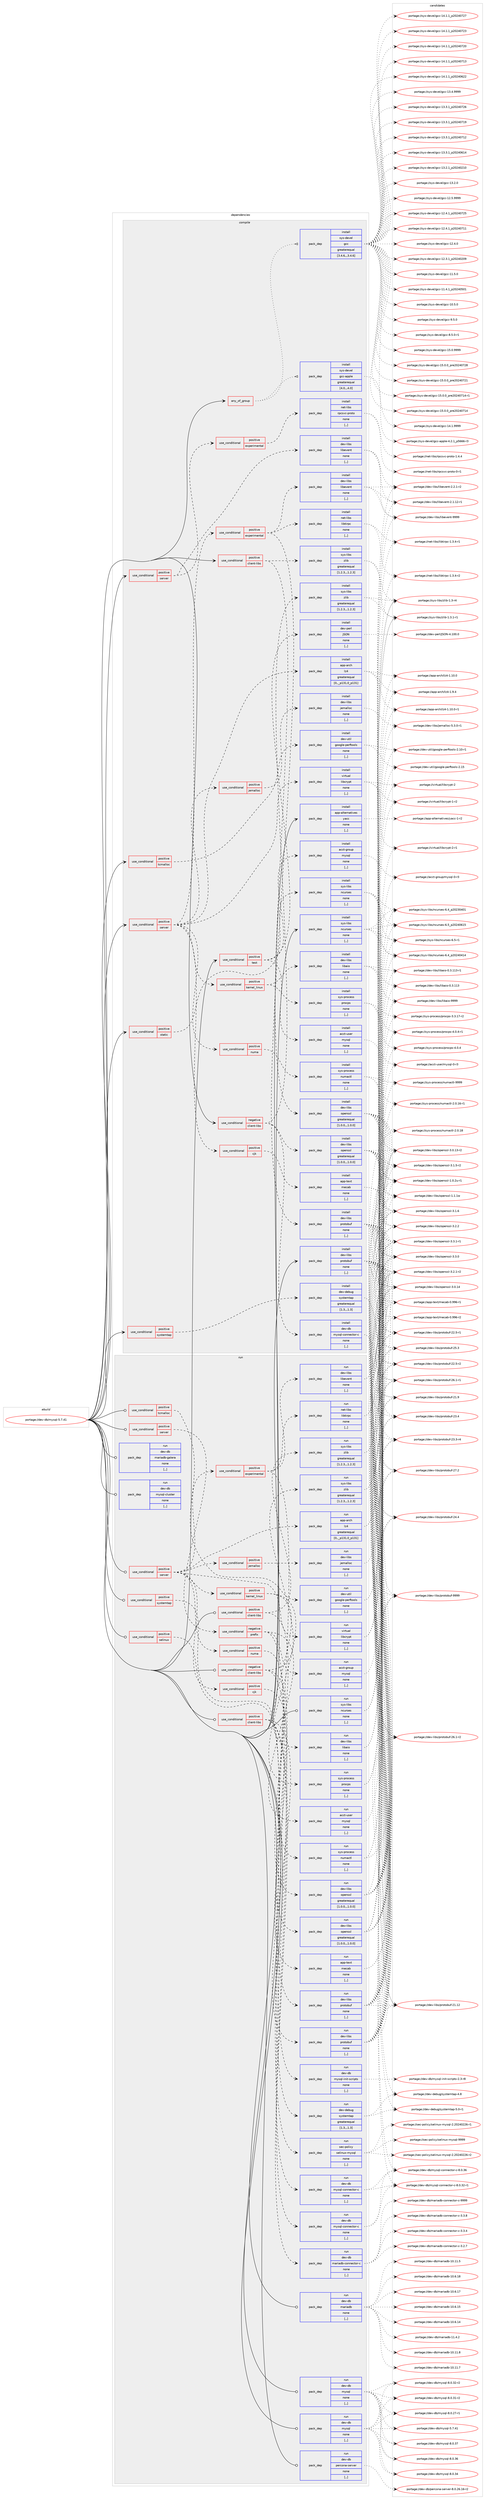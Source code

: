 digraph prolog {

# *************
# Graph options
# *************

newrank=true;
concentrate=true;
compound=true;
graph [rankdir=LR,fontname=Helvetica,fontsize=10,ranksep=1.5];#, ranksep=2.5, nodesep=0.2];
edge  [arrowhead=vee];
node  [fontname=Helvetica,fontsize=10];

# **********
# The ebuild
# **********

subgraph cluster_leftcol {
color=gray;
label=<<i>ebuild</i>>;
id [label="portage://dev-db/mysql-5.7.41", color=red, width=4, href="../dev-db/mysql-5.7.41.svg"];
}

# ****************
# The dependencies
# ****************

subgraph cluster_midcol {
color=gray;
label=<<i>dependencies</i>>;
subgraph cluster_compile {
fillcolor="#eeeeee";
style=filled;
label=<<i>compile</i>>;
subgraph any871 {
dependency68632 [label=<<TABLE BORDER="0" CELLBORDER="1" CELLSPACING="0" CELLPADDING="4"><TR><TD CELLPADDING="10">any_of_group</TD></TR></TABLE>>, shape=none, color=red];subgraph pack49745 {
dependency68633 [label=<<TABLE BORDER="0" CELLBORDER="1" CELLSPACING="0" CELLPADDING="4" WIDTH="220"><TR><TD ROWSPAN="6" CELLPADDING="30">pack_dep</TD></TR><TR><TD WIDTH="110">install</TD></TR><TR><TD>sys-devel</TD></TR><TR><TD>gcc</TD></TR><TR><TD>greaterequal</TD></TR><TR><TD>[3.4.6,,,3.4.6]</TD></TR></TABLE>>, shape=none, color=blue];
}
dependency68632:e -> dependency68633:w [weight=20,style="dotted",arrowhead="oinv"];
subgraph pack49746 {
dependency68634 [label=<<TABLE BORDER="0" CELLBORDER="1" CELLSPACING="0" CELLPADDING="4" WIDTH="220"><TR><TD ROWSPAN="6" CELLPADDING="30">pack_dep</TD></TR><TR><TD WIDTH="110">install</TD></TR><TR><TD>sys-devel</TD></TR><TR><TD>gcc-apple</TD></TR><TR><TD>greaterequal</TD></TR><TR><TD>[4.0,,,4.0]</TD></TR></TABLE>>, shape=none, color=blue];
}
dependency68632:e -> dependency68634:w [weight=20,style="dotted",arrowhead="oinv"];
}
id:e -> dependency68632:w [weight=20,style="solid",arrowhead="vee"];
subgraph cond17951 {
dependency68635 [label=<<TABLE BORDER="0" CELLBORDER="1" CELLSPACING="0" CELLPADDING="4"><TR><TD ROWSPAN="3" CELLPADDING="10">use_conditional</TD></TR><TR><TD>negative</TD></TR><TR><TD>client-libs</TD></TR></TABLE>>, shape=none, color=red];
subgraph pack49747 {
dependency68636 [label=<<TABLE BORDER="0" CELLBORDER="1" CELLSPACING="0" CELLPADDING="4" WIDTH="220"><TR><TD ROWSPAN="6" CELLPADDING="30">pack_dep</TD></TR><TR><TD WIDTH="110">install</TD></TR><TR><TD>dev-db</TD></TR><TR><TD>mysql-connector-c</TD></TR><TR><TD>none</TD></TR><TR><TD>[,,]</TD></TR></TABLE>>, shape=none, color=blue];
}
dependency68635:e -> dependency68636:w [weight=20,style="dashed",arrowhead="vee"];
subgraph pack49748 {
dependency68637 [label=<<TABLE BORDER="0" CELLBORDER="1" CELLSPACING="0" CELLPADDING="4" WIDTH="220"><TR><TD ROWSPAN="6" CELLPADDING="30">pack_dep</TD></TR><TR><TD WIDTH="110">install</TD></TR><TR><TD>sys-libs</TD></TR><TR><TD>zlib</TD></TR><TR><TD>greaterequal</TD></TR><TR><TD>[1.2.3,,,1.2.3]</TD></TR></TABLE>>, shape=none, color=blue];
}
dependency68635:e -> dependency68637:w [weight=20,style="dashed",arrowhead="vee"];
subgraph pack49749 {
dependency68638 [label=<<TABLE BORDER="0" CELLBORDER="1" CELLSPACING="0" CELLPADDING="4" WIDTH="220"><TR><TD ROWSPAN="6" CELLPADDING="30">pack_dep</TD></TR><TR><TD WIDTH="110">install</TD></TR><TR><TD>dev-libs</TD></TR><TR><TD>openssl</TD></TR><TR><TD>greaterequal</TD></TR><TR><TD>[1.0.0,,,1.0.0]</TD></TR></TABLE>>, shape=none, color=blue];
}
dependency68635:e -> dependency68638:w [weight=20,style="dashed",arrowhead="vee"];
}
id:e -> dependency68635:w [weight=20,style="solid",arrowhead="vee"];
subgraph cond17952 {
dependency68639 [label=<<TABLE BORDER="0" CELLBORDER="1" CELLSPACING="0" CELLPADDING="4"><TR><TD ROWSPAN="3" CELLPADDING="10">use_conditional</TD></TR><TR><TD>positive</TD></TR><TR><TD>client-libs</TD></TR></TABLE>>, shape=none, color=red];
subgraph pack49750 {
dependency68640 [label=<<TABLE BORDER="0" CELLBORDER="1" CELLSPACING="0" CELLPADDING="4" WIDTH="220"><TR><TD ROWSPAN="6" CELLPADDING="30">pack_dep</TD></TR><TR><TD WIDTH="110">install</TD></TR><TR><TD>sys-libs</TD></TR><TR><TD>zlib</TD></TR><TR><TD>greaterequal</TD></TR><TR><TD>[1.2.3,,,1.2.3]</TD></TR></TABLE>>, shape=none, color=blue];
}
dependency68639:e -> dependency68640:w [weight=20,style="dashed",arrowhead="vee"];
subgraph pack49751 {
dependency68641 [label=<<TABLE BORDER="0" CELLBORDER="1" CELLSPACING="0" CELLPADDING="4" WIDTH="220"><TR><TD ROWSPAN="6" CELLPADDING="30">pack_dep</TD></TR><TR><TD WIDTH="110">install</TD></TR><TR><TD>dev-libs</TD></TR><TR><TD>openssl</TD></TR><TR><TD>greaterequal</TD></TR><TR><TD>[1.0.0,,,1.0.0]</TD></TR></TABLE>>, shape=none, color=blue];
}
dependency68639:e -> dependency68641:w [weight=20,style="dashed",arrowhead="vee"];
}
id:e -> dependency68639:w [weight=20,style="solid",arrowhead="vee"];
subgraph cond17953 {
dependency68642 [label=<<TABLE BORDER="0" CELLBORDER="1" CELLSPACING="0" CELLPADDING="4"><TR><TD ROWSPAN="3" CELLPADDING="10">use_conditional</TD></TR><TR><TD>positive</TD></TR><TR><TD>server</TD></TR></TABLE>>, shape=none, color=red];
subgraph pack49752 {
dependency68643 [label=<<TABLE BORDER="0" CELLBORDER="1" CELLSPACING="0" CELLPADDING="4" WIDTH="220"><TR><TD ROWSPAN="6" CELLPADDING="30">pack_dep</TD></TR><TR><TD WIDTH="110">install</TD></TR><TR><TD>app-arch</TD></TR><TR><TD>lz4</TD></TR><TR><TD>greaterequal</TD></TR><TR><TD>[0,,_p131,0_p131]</TD></TR></TABLE>>, shape=none, color=blue];
}
dependency68642:e -> dependency68643:w [weight=20,style="dashed",arrowhead="vee"];
subgraph pack49753 {
dependency68644 [label=<<TABLE BORDER="0" CELLBORDER="1" CELLSPACING="0" CELLPADDING="4" WIDTH="220"><TR><TD ROWSPAN="6" CELLPADDING="30">pack_dep</TD></TR><TR><TD WIDTH="110">install</TD></TR><TR><TD>virtual</TD></TR><TR><TD>libcrypt</TD></TR><TR><TD>none</TD></TR><TR><TD>[,,]</TD></TR></TABLE>>, shape=none, color=blue];
}
dependency68642:e -> dependency68644:w [weight=20,style="dashed",arrowhead="vee"];
subgraph cond17954 {
dependency68645 [label=<<TABLE BORDER="0" CELLBORDER="1" CELLSPACING="0" CELLPADDING="4"><TR><TD ROWSPAN="3" CELLPADDING="10">use_conditional</TD></TR><TR><TD>positive</TD></TR><TR><TD>cjk</TD></TR></TABLE>>, shape=none, color=red];
subgraph pack49754 {
dependency68646 [label=<<TABLE BORDER="0" CELLBORDER="1" CELLSPACING="0" CELLPADDING="4" WIDTH="220"><TR><TD ROWSPAN="6" CELLPADDING="30">pack_dep</TD></TR><TR><TD WIDTH="110">install</TD></TR><TR><TD>app-text</TD></TR><TR><TD>mecab</TD></TR><TR><TD>none</TD></TR><TR><TD>[,,]</TD></TR></TABLE>>, shape=none, color=blue];
}
dependency68645:e -> dependency68646:w [weight=20,style="dashed",arrowhead="vee"];
}
dependency68642:e -> dependency68645:w [weight=20,style="dashed",arrowhead="vee"];
subgraph cond17955 {
dependency68647 [label=<<TABLE BORDER="0" CELLBORDER="1" CELLSPACING="0" CELLPADDING="4"><TR><TD ROWSPAN="3" CELLPADDING="10">use_conditional</TD></TR><TR><TD>positive</TD></TR><TR><TD>experimental</TD></TR></TABLE>>, shape=none, color=red];
subgraph pack49755 {
dependency68648 [label=<<TABLE BORDER="0" CELLBORDER="1" CELLSPACING="0" CELLPADDING="4" WIDTH="220"><TR><TD ROWSPAN="6" CELLPADDING="30">pack_dep</TD></TR><TR><TD WIDTH="110">install</TD></TR><TR><TD>dev-libs</TD></TR><TR><TD>libevent</TD></TR><TR><TD>none</TD></TR><TR><TD>[,,]</TD></TR></TABLE>>, shape=none, color=blue];
}
dependency68647:e -> dependency68648:w [weight=20,style="dashed",arrowhead="vee"];
subgraph pack49756 {
dependency68649 [label=<<TABLE BORDER="0" CELLBORDER="1" CELLSPACING="0" CELLPADDING="4" WIDTH="220"><TR><TD ROWSPAN="6" CELLPADDING="30">pack_dep</TD></TR><TR><TD WIDTH="110">install</TD></TR><TR><TD>dev-libs</TD></TR><TR><TD>protobuf</TD></TR><TR><TD>none</TD></TR><TR><TD>[,,]</TD></TR></TABLE>>, shape=none, color=blue];
}
dependency68647:e -> dependency68649:w [weight=20,style="dashed",arrowhead="vee"];
subgraph pack49757 {
dependency68650 [label=<<TABLE BORDER="0" CELLBORDER="1" CELLSPACING="0" CELLPADDING="4" WIDTH="220"><TR><TD ROWSPAN="6" CELLPADDING="30">pack_dep</TD></TR><TR><TD WIDTH="110">install</TD></TR><TR><TD>net-libs</TD></TR><TR><TD>libtirpc</TD></TR><TR><TD>none</TD></TR><TR><TD>[,,]</TD></TR></TABLE>>, shape=none, color=blue];
}
dependency68647:e -> dependency68650:w [weight=20,style="dashed",arrowhead="vee"];
}
dependency68642:e -> dependency68647:w [weight=20,style="dashed",arrowhead="vee"];
subgraph cond17956 {
dependency68651 [label=<<TABLE BORDER="0" CELLBORDER="1" CELLSPACING="0" CELLPADDING="4"><TR><TD ROWSPAN="3" CELLPADDING="10">use_conditional</TD></TR><TR><TD>positive</TD></TR><TR><TD>jemalloc</TD></TR></TABLE>>, shape=none, color=red];
subgraph pack49758 {
dependency68652 [label=<<TABLE BORDER="0" CELLBORDER="1" CELLSPACING="0" CELLPADDING="4" WIDTH="220"><TR><TD ROWSPAN="6" CELLPADDING="30">pack_dep</TD></TR><TR><TD WIDTH="110">install</TD></TR><TR><TD>dev-libs</TD></TR><TR><TD>jemalloc</TD></TR><TR><TD>none</TD></TR><TR><TD>[,,]</TD></TR></TABLE>>, shape=none, color=blue];
}
dependency68651:e -> dependency68652:w [weight=20,style="dashed",arrowhead="vee"];
}
dependency68642:e -> dependency68651:w [weight=20,style="dashed",arrowhead="vee"];
subgraph cond17957 {
dependency68653 [label=<<TABLE BORDER="0" CELLBORDER="1" CELLSPACING="0" CELLPADDING="4"><TR><TD ROWSPAN="3" CELLPADDING="10">use_conditional</TD></TR><TR><TD>positive</TD></TR><TR><TD>kernel_linux</TD></TR></TABLE>>, shape=none, color=red];
subgraph pack49759 {
dependency68654 [label=<<TABLE BORDER="0" CELLBORDER="1" CELLSPACING="0" CELLPADDING="4" WIDTH="220"><TR><TD ROWSPAN="6" CELLPADDING="30">pack_dep</TD></TR><TR><TD WIDTH="110">install</TD></TR><TR><TD>dev-libs</TD></TR><TR><TD>libaio</TD></TR><TR><TD>none</TD></TR><TR><TD>[,,]</TD></TR></TABLE>>, shape=none, color=blue];
}
dependency68653:e -> dependency68654:w [weight=20,style="dashed",arrowhead="vee"];
subgraph pack49760 {
dependency68655 [label=<<TABLE BORDER="0" CELLBORDER="1" CELLSPACING="0" CELLPADDING="4" WIDTH="220"><TR><TD ROWSPAN="6" CELLPADDING="30">pack_dep</TD></TR><TR><TD WIDTH="110">install</TD></TR><TR><TD>sys-process</TD></TR><TR><TD>procps</TD></TR><TR><TD>none</TD></TR><TR><TD>[,,]</TD></TR></TABLE>>, shape=none, color=blue];
}
dependency68653:e -> dependency68655:w [weight=20,style="dashed",arrowhead="vee"];
}
dependency68642:e -> dependency68653:w [weight=20,style="dashed",arrowhead="vee"];
subgraph cond17958 {
dependency68656 [label=<<TABLE BORDER="0" CELLBORDER="1" CELLSPACING="0" CELLPADDING="4"><TR><TD ROWSPAN="3" CELLPADDING="10">use_conditional</TD></TR><TR><TD>positive</TD></TR><TR><TD>numa</TD></TR></TABLE>>, shape=none, color=red];
subgraph pack49761 {
dependency68657 [label=<<TABLE BORDER="0" CELLBORDER="1" CELLSPACING="0" CELLPADDING="4" WIDTH="220"><TR><TD ROWSPAN="6" CELLPADDING="30">pack_dep</TD></TR><TR><TD WIDTH="110">install</TD></TR><TR><TD>sys-process</TD></TR><TR><TD>numactl</TD></TR><TR><TD>none</TD></TR><TR><TD>[,,]</TD></TR></TABLE>>, shape=none, color=blue];
}
dependency68656:e -> dependency68657:w [weight=20,style="dashed",arrowhead="vee"];
}
dependency68642:e -> dependency68656:w [weight=20,style="dashed",arrowhead="vee"];
}
id:e -> dependency68642:w [weight=20,style="solid",arrowhead="vee"];
subgraph cond17959 {
dependency68658 [label=<<TABLE BORDER="0" CELLBORDER="1" CELLSPACING="0" CELLPADDING="4"><TR><TD ROWSPAN="3" CELLPADDING="10">use_conditional</TD></TR><TR><TD>positive</TD></TR><TR><TD>server</TD></TR></TABLE>>, shape=none, color=red];
subgraph pack49762 {
dependency68659 [label=<<TABLE BORDER="0" CELLBORDER="1" CELLSPACING="0" CELLPADDING="4" WIDTH="220"><TR><TD ROWSPAN="6" CELLPADDING="30">pack_dep</TD></TR><TR><TD WIDTH="110">install</TD></TR><TR><TD>dev-libs</TD></TR><TR><TD>libevent</TD></TR><TR><TD>none</TD></TR><TR><TD>[,,]</TD></TR></TABLE>>, shape=none, color=blue];
}
dependency68658:e -> dependency68659:w [weight=20,style="dashed",arrowhead="vee"];
subgraph cond17960 {
dependency68660 [label=<<TABLE BORDER="0" CELLBORDER="1" CELLSPACING="0" CELLPADDING="4"><TR><TD ROWSPAN="3" CELLPADDING="10">use_conditional</TD></TR><TR><TD>positive</TD></TR><TR><TD>experimental</TD></TR></TABLE>>, shape=none, color=red];
subgraph pack49763 {
dependency68661 [label=<<TABLE BORDER="0" CELLBORDER="1" CELLSPACING="0" CELLPADDING="4" WIDTH="220"><TR><TD ROWSPAN="6" CELLPADDING="30">pack_dep</TD></TR><TR><TD WIDTH="110">install</TD></TR><TR><TD>net-libs</TD></TR><TR><TD>rpcsvc-proto</TD></TR><TR><TD>none</TD></TR><TR><TD>[,,]</TD></TR></TABLE>>, shape=none, color=blue];
}
dependency68660:e -> dependency68661:w [weight=20,style="dashed",arrowhead="vee"];
}
dependency68658:e -> dependency68660:w [weight=20,style="dashed",arrowhead="vee"];
}
id:e -> dependency68658:w [weight=20,style="solid",arrowhead="vee"];
subgraph cond17961 {
dependency68662 [label=<<TABLE BORDER="0" CELLBORDER="1" CELLSPACING="0" CELLPADDING="4"><TR><TD ROWSPAN="3" CELLPADDING="10">use_conditional</TD></TR><TR><TD>positive</TD></TR><TR><TD>static</TD></TR></TABLE>>, shape=none, color=red];
subgraph pack49764 {
dependency68663 [label=<<TABLE BORDER="0" CELLBORDER="1" CELLSPACING="0" CELLPADDING="4" WIDTH="220"><TR><TD ROWSPAN="6" CELLPADDING="30">pack_dep</TD></TR><TR><TD WIDTH="110">install</TD></TR><TR><TD>sys-libs</TD></TR><TR><TD>ncurses</TD></TR><TR><TD>none</TD></TR><TR><TD>[,,]</TD></TR></TABLE>>, shape=none, color=blue];
}
dependency68662:e -> dependency68663:w [weight=20,style="dashed",arrowhead="vee"];
}
id:e -> dependency68662:w [weight=20,style="solid",arrowhead="vee"];
subgraph cond17962 {
dependency68664 [label=<<TABLE BORDER="0" CELLBORDER="1" CELLSPACING="0" CELLPADDING="4"><TR><TD ROWSPAN="3" CELLPADDING="10">use_conditional</TD></TR><TR><TD>positive</TD></TR><TR><TD>systemtap</TD></TR></TABLE>>, shape=none, color=red];
subgraph pack49765 {
dependency68665 [label=<<TABLE BORDER="0" CELLBORDER="1" CELLSPACING="0" CELLPADDING="4" WIDTH="220"><TR><TD ROWSPAN="6" CELLPADDING="30">pack_dep</TD></TR><TR><TD WIDTH="110">install</TD></TR><TR><TD>dev-debug</TD></TR><TR><TD>systemtap</TD></TR><TR><TD>greaterequal</TD></TR><TR><TD>[1.3,,,1.3]</TD></TR></TABLE>>, shape=none, color=blue];
}
dependency68664:e -> dependency68665:w [weight=20,style="dashed",arrowhead="vee"];
}
id:e -> dependency68664:w [weight=20,style="solid",arrowhead="vee"];
subgraph cond17963 {
dependency68666 [label=<<TABLE BORDER="0" CELLBORDER="1" CELLSPACING="0" CELLPADDING="4"><TR><TD ROWSPAN="3" CELLPADDING="10">use_conditional</TD></TR><TR><TD>positive</TD></TR><TR><TD>tcmalloc</TD></TR></TABLE>>, shape=none, color=red];
subgraph pack49766 {
dependency68667 [label=<<TABLE BORDER="0" CELLBORDER="1" CELLSPACING="0" CELLPADDING="4" WIDTH="220"><TR><TD ROWSPAN="6" CELLPADDING="30">pack_dep</TD></TR><TR><TD WIDTH="110">install</TD></TR><TR><TD>dev-util</TD></TR><TR><TD>google-perftools</TD></TR><TR><TD>none</TD></TR><TR><TD>[,,]</TD></TR></TABLE>>, shape=none, color=blue];
}
dependency68666:e -> dependency68667:w [weight=20,style="dashed",arrowhead="vee"];
}
id:e -> dependency68666:w [weight=20,style="solid",arrowhead="vee"];
subgraph cond17964 {
dependency68668 [label=<<TABLE BORDER="0" CELLBORDER="1" CELLSPACING="0" CELLPADDING="4"><TR><TD ROWSPAN="3" CELLPADDING="10">use_conditional</TD></TR><TR><TD>positive</TD></TR><TR><TD>test</TD></TR></TABLE>>, shape=none, color=red];
subgraph pack49767 {
dependency68669 [label=<<TABLE BORDER="0" CELLBORDER="1" CELLSPACING="0" CELLPADDING="4" WIDTH="220"><TR><TD ROWSPAN="6" CELLPADDING="30">pack_dep</TD></TR><TR><TD WIDTH="110">install</TD></TR><TR><TD>acct-group</TD></TR><TR><TD>mysql</TD></TR><TR><TD>none</TD></TR><TR><TD>[,,]</TD></TR></TABLE>>, shape=none, color=blue];
}
dependency68668:e -> dependency68669:w [weight=20,style="dashed",arrowhead="vee"];
subgraph pack49768 {
dependency68670 [label=<<TABLE BORDER="0" CELLBORDER="1" CELLSPACING="0" CELLPADDING="4" WIDTH="220"><TR><TD ROWSPAN="6" CELLPADDING="30">pack_dep</TD></TR><TR><TD WIDTH="110">install</TD></TR><TR><TD>acct-user</TD></TR><TR><TD>mysql</TD></TR><TR><TD>none</TD></TR><TR><TD>[,,]</TD></TR></TABLE>>, shape=none, color=blue];
}
dependency68668:e -> dependency68670:w [weight=20,style="dashed",arrowhead="vee"];
subgraph pack49769 {
dependency68671 [label=<<TABLE BORDER="0" CELLBORDER="1" CELLSPACING="0" CELLPADDING="4" WIDTH="220"><TR><TD ROWSPAN="6" CELLPADDING="30">pack_dep</TD></TR><TR><TD WIDTH="110">install</TD></TR><TR><TD>dev-perl</TD></TR><TR><TD>JSON</TD></TR><TR><TD>none</TD></TR><TR><TD>[,,]</TD></TR></TABLE>>, shape=none, color=blue];
}
dependency68668:e -> dependency68671:w [weight=20,style="dashed",arrowhead="vee"];
}
id:e -> dependency68668:w [weight=20,style="solid",arrowhead="vee"];
subgraph pack49770 {
dependency68672 [label=<<TABLE BORDER="0" CELLBORDER="1" CELLSPACING="0" CELLPADDING="4" WIDTH="220"><TR><TD ROWSPAN="6" CELLPADDING="30">pack_dep</TD></TR><TR><TD WIDTH="110">install</TD></TR><TR><TD>app-alternatives</TD></TR><TR><TD>yacc</TD></TR><TR><TD>none</TD></TR><TR><TD>[,,]</TD></TR></TABLE>>, shape=none, color=blue];
}
id:e -> dependency68672:w [weight=20,style="solid",arrowhead="vee"];
subgraph pack49771 {
dependency68673 [label=<<TABLE BORDER="0" CELLBORDER="1" CELLSPACING="0" CELLPADDING="4" WIDTH="220"><TR><TD ROWSPAN="6" CELLPADDING="30">pack_dep</TD></TR><TR><TD WIDTH="110">install</TD></TR><TR><TD>dev-libs</TD></TR><TR><TD>protobuf</TD></TR><TR><TD>none</TD></TR><TR><TD>[,,]</TD></TR></TABLE>>, shape=none, color=blue];
}
id:e -> dependency68673:w [weight=20,style="solid",arrowhead="vee"];
subgraph pack49772 {
dependency68674 [label=<<TABLE BORDER="0" CELLBORDER="1" CELLSPACING="0" CELLPADDING="4" WIDTH="220"><TR><TD ROWSPAN="6" CELLPADDING="30">pack_dep</TD></TR><TR><TD WIDTH="110">install</TD></TR><TR><TD>sys-libs</TD></TR><TR><TD>ncurses</TD></TR><TR><TD>none</TD></TR><TR><TD>[,,]</TD></TR></TABLE>>, shape=none, color=blue];
}
id:e -> dependency68674:w [weight=20,style="solid",arrowhead="vee"];
}
subgraph cluster_compileandrun {
fillcolor="#eeeeee";
style=filled;
label=<<i>compile and run</i>>;
}
subgraph cluster_run {
fillcolor="#eeeeee";
style=filled;
label=<<i>run</i>>;
subgraph cond17965 {
dependency68675 [label=<<TABLE BORDER="0" CELLBORDER="1" CELLSPACING="0" CELLPADDING="4"><TR><TD ROWSPAN="3" CELLPADDING="10">use_conditional</TD></TR><TR><TD>negative</TD></TR><TR><TD>client-libs</TD></TR></TABLE>>, shape=none, color=red];
subgraph pack49773 {
dependency68676 [label=<<TABLE BORDER="0" CELLBORDER="1" CELLSPACING="0" CELLPADDING="4" WIDTH="220"><TR><TD ROWSPAN="6" CELLPADDING="30">pack_dep</TD></TR><TR><TD WIDTH="110">run</TD></TR><TR><TD>dev-db</TD></TR><TR><TD>mysql-connector-c</TD></TR><TR><TD>none</TD></TR><TR><TD>[,,]</TD></TR></TABLE>>, shape=none, color=blue];
}
dependency68675:e -> dependency68676:w [weight=20,style="dashed",arrowhead="vee"];
subgraph pack49774 {
dependency68677 [label=<<TABLE BORDER="0" CELLBORDER="1" CELLSPACING="0" CELLPADDING="4" WIDTH="220"><TR><TD ROWSPAN="6" CELLPADDING="30">pack_dep</TD></TR><TR><TD WIDTH="110">run</TD></TR><TR><TD>sys-libs</TD></TR><TR><TD>zlib</TD></TR><TR><TD>greaterequal</TD></TR><TR><TD>[1.2.3,,,1.2.3]</TD></TR></TABLE>>, shape=none, color=blue];
}
dependency68675:e -> dependency68677:w [weight=20,style="dashed",arrowhead="vee"];
subgraph pack49775 {
dependency68678 [label=<<TABLE BORDER="0" CELLBORDER="1" CELLSPACING="0" CELLPADDING="4" WIDTH="220"><TR><TD ROWSPAN="6" CELLPADDING="30">pack_dep</TD></TR><TR><TD WIDTH="110">run</TD></TR><TR><TD>dev-libs</TD></TR><TR><TD>openssl</TD></TR><TR><TD>greaterequal</TD></TR><TR><TD>[1.0.0,,,1.0.0]</TD></TR></TABLE>>, shape=none, color=blue];
}
dependency68675:e -> dependency68678:w [weight=20,style="dashed",arrowhead="vee"];
}
id:e -> dependency68675:w [weight=20,style="solid",arrowhead="odot"];
subgraph cond17966 {
dependency68679 [label=<<TABLE BORDER="0" CELLBORDER="1" CELLSPACING="0" CELLPADDING="4"><TR><TD ROWSPAN="3" CELLPADDING="10">use_conditional</TD></TR><TR><TD>positive</TD></TR><TR><TD>client-libs</TD></TR></TABLE>>, shape=none, color=red];
subgraph pack49776 {
dependency68680 [label=<<TABLE BORDER="0" CELLBORDER="1" CELLSPACING="0" CELLPADDING="4" WIDTH="220"><TR><TD ROWSPAN="6" CELLPADDING="30">pack_dep</TD></TR><TR><TD WIDTH="110">run</TD></TR><TR><TD>sys-libs</TD></TR><TR><TD>zlib</TD></TR><TR><TD>greaterequal</TD></TR><TR><TD>[1.2.3,,,1.2.3]</TD></TR></TABLE>>, shape=none, color=blue];
}
dependency68679:e -> dependency68680:w [weight=20,style="dashed",arrowhead="vee"];
subgraph pack49777 {
dependency68681 [label=<<TABLE BORDER="0" CELLBORDER="1" CELLSPACING="0" CELLPADDING="4" WIDTH="220"><TR><TD ROWSPAN="6" CELLPADDING="30">pack_dep</TD></TR><TR><TD WIDTH="110">run</TD></TR><TR><TD>dev-libs</TD></TR><TR><TD>openssl</TD></TR><TR><TD>greaterequal</TD></TR><TR><TD>[1.0.0,,,1.0.0]</TD></TR></TABLE>>, shape=none, color=blue];
}
dependency68679:e -> dependency68681:w [weight=20,style="dashed",arrowhead="vee"];
}
id:e -> dependency68679:w [weight=20,style="solid",arrowhead="odot"];
subgraph cond17967 {
dependency68682 [label=<<TABLE BORDER="0" CELLBORDER="1" CELLSPACING="0" CELLPADDING="4"><TR><TD ROWSPAN="3" CELLPADDING="10">use_conditional</TD></TR><TR><TD>positive</TD></TR><TR><TD>client-libs</TD></TR></TABLE>>, shape=none, color=red];
subgraph pack49778 {
dependency68683 [label=<<TABLE BORDER="0" CELLBORDER="1" CELLSPACING="0" CELLPADDING="4" WIDTH="220"><TR><TD ROWSPAN="6" CELLPADDING="30">pack_dep</TD></TR><TR><TD WIDTH="110">run</TD></TR><TR><TD>dev-db</TD></TR><TR><TD>mariadb-connector-c</TD></TR><TR><TD>none</TD></TR><TR><TD>[,,]</TD></TR></TABLE>>, shape=none, color=blue];
}
dependency68682:e -> dependency68683:w [weight=20,style="dashed",arrowhead="vee"];
subgraph pack49779 {
dependency68684 [label=<<TABLE BORDER="0" CELLBORDER="1" CELLSPACING="0" CELLPADDING="4" WIDTH="220"><TR><TD ROWSPAN="6" CELLPADDING="30">pack_dep</TD></TR><TR><TD WIDTH="110">run</TD></TR><TR><TD>dev-db</TD></TR><TR><TD>mysql-connector-c</TD></TR><TR><TD>none</TD></TR><TR><TD>[,,]</TD></TR></TABLE>>, shape=none, color=blue];
}
dependency68682:e -> dependency68684:w [weight=20,style="dashed",arrowhead="vee"];
subgraph pack49780 {
dependency68685 [label=<<TABLE BORDER="0" CELLBORDER="1" CELLSPACING="0" CELLPADDING="4" WIDTH="220"><TR><TD ROWSPAN="6" CELLPADDING="30">pack_dep</TD></TR><TR><TD WIDTH="110">run</TD></TR><TR><TD>dev-libs</TD></TR><TR><TD>protobuf</TD></TR><TR><TD>none</TD></TR><TR><TD>[,,]</TD></TR></TABLE>>, shape=none, color=blue];
}
dependency68682:e -> dependency68685:w [weight=20,style="dashed",arrowhead="vee"];
}
id:e -> dependency68682:w [weight=20,style="solid",arrowhead="odot"];
subgraph cond17968 {
dependency68686 [label=<<TABLE BORDER="0" CELLBORDER="1" CELLSPACING="0" CELLPADDING="4"><TR><TD ROWSPAN="3" CELLPADDING="10">use_conditional</TD></TR><TR><TD>positive</TD></TR><TR><TD>selinux</TD></TR></TABLE>>, shape=none, color=red];
subgraph pack49781 {
dependency68687 [label=<<TABLE BORDER="0" CELLBORDER="1" CELLSPACING="0" CELLPADDING="4" WIDTH="220"><TR><TD ROWSPAN="6" CELLPADDING="30">pack_dep</TD></TR><TR><TD WIDTH="110">run</TD></TR><TR><TD>sec-policy</TD></TR><TR><TD>selinux-mysql</TD></TR><TR><TD>none</TD></TR><TR><TD>[,,]</TD></TR></TABLE>>, shape=none, color=blue];
}
dependency68686:e -> dependency68687:w [weight=20,style="dashed",arrowhead="vee"];
}
id:e -> dependency68686:w [weight=20,style="solid",arrowhead="odot"];
subgraph cond17969 {
dependency68688 [label=<<TABLE BORDER="0" CELLBORDER="1" CELLSPACING="0" CELLPADDING="4"><TR><TD ROWSPAN="3" CELLPADDING="10">use_conditional</TD></TR><TR><TD>positive</TD></TR><TR><TD>server</TD></TR></TABLE>>, shape=none, color=red];
subgraph cond17970 {
dependency68689 [label=<<TABLE BORDER="0" CELLBORDER="1" CELLSPACING="0" CELLPADDING="4"><TR><TD ROWSPAN="3" CELLPADDING="10">use_conditional</TD></TR><TR><TD>negative</TD></TR><TR><TD>prefix</TD></TR></TABLE>>, shape=none, color=red];
subgraph pack49782 {
dependency68690 [label=<<TABLE BORDER="0" CELLBORDER="1" CELLSPACING="0" CELLPADDING="4" WIDTH="220"><TR><TD ROWSPAN="6" CELLPADDING="30">pack_dep</TD></TR><TR><TD WIDTH="110">run</TD></TR><TR><TD>acct-group</TD></TR><TR><TD>mysql</TD></TR><TR><TD>none</TD></TR><TR><TD>[,,]</TD></TR></TABLE>>, shape=none, color=blue];
}
dependency68689:e -> dependency68690:w [weight=20,style="dashed",arrowhead="vee"];
subgraph pack49783 {
dependency68691 [label=<<TABLE BORDER="0" CELLBORDER="1" CELLSPACING="0" CELLPADDING="4" WIDTH="220"><TR><TD ROWSPAN="6" CELLPADDING="30">pack_dep</TD></TR><TR><TD WIDTH="110">run</TD></TR><TR><TD>acct-user</TD></TR><TR><TD>mysql</TD></TR><TR><TD>none</TD></TR><TR><TD>[,,]</TD></TR></TABLE>>, shape=none, color=blue];
}
dependency68689:e -> dependency68691:w [weight=20,style="dashed",arrowhead="vee"];
subgraph pack49784 {
dependency68692 [label=<<TABLE BORDER="0" CELLBORDER="1" CELLSPACING="0" CELLPADDING="4" WIDTH="220"><TR><TD ROWSPAN="6" CELLPADDING="30">pack_dep</TD></TR><TR><TD WIDTH="110">run</TD></TR><TR><TD>dev-db</TD></TR><TR><TD>mysql-init-scripts</TD></TR><TR><TD>none</TD></TR><TR><TD>[,,]</TD></TR></TABLE>>, shape=none, color=blue];
}
dependency68689:e -> dependency68692:w [weight=20,style="dashed",arrowhead="vee"];
}
dependency68688:e -> dependency68689:w [weight=20,style="dashed",arrowhead="vee"];
}
id:e -> dependency68688:w [weight=20,style="solid",arrowhead="odot"];
subgraph cond17971 {
dependency68693 [label=<<TABLE BORDER="0" CELLBORDER="1" CELLSPACING="0" CELLPADDING="4"><TR><TD ROWSPAN="3" CELLPADDING="10">use_conditional</TD></TR><TR><TD>positive</TD></TR><TR><TD>server</TD></TR></TABLE>>, shape=none, color=red];
subgraph pack49785 {
dependency68694 [label=<<TABLE BORDER="0" CELLBORDER="1" CELLSPACING="0" CELLPADDING="4" WIDTH="220"><TR><TD ROWSPAN="6" CELLPADDING="30">pack_dep</TD></TR><TR><TD WIDTH="110">run</TD></TR><TR><TD>app-arch</TD></TR><TR><TD>lz4</TD></TR><TR><TD>greaterequal</TD></TR><TR><TD>[0,,_p131,0_p131]</TD></TR></TABLE>>, shape=none, color=blue];
}
dependency68693:e -> dependency68694:w [weight=20,style="dashed",arrowhead="vee"];
subgraph pack49786 {
dependency68695 [label=<<TABLE BORDER="0" CELLBORDER="1" CELLSPACING="0" CELLPADDING="4" WIDTH="220"><TR><TD ROWSPAN="6" CELLPADDING="30">pack_dep</TD></TR><TR><TD WIDTH="110">run</TD></TR><TR><TD>virtual</TD></TR><TR><TD>libcrypt</TD></TR><TR><TD>none</TD></TR><TR><TD>[,,]</TD></TR></TABLE>>, shape=none, color=blue];
}
dependency68693:e -> dependency68695:w [weight=20,style="dashed",arrowhead="vee"];
subgraph cond17972 {
dependency68696 [label=<<TABLE BORDER="0" CELLBORDER="1" CELLSPACING="0" CELLPADDING="4"><TR><TD ROWSPAN="3" CELLPADDING="10">use_conditional</TD></TR><TR><TD>positive</TD></TR><TR><TD>cjk</TD></TR></TABLE>>, shape=none, color=red];
subgraph pack49787 {
dependency68697 [label=<<TABLE BORDER="0" CELLBORDER="1" CELLSPACING="0" CELLPADDING="4" WIDTH="220"><TR><TD ROWSPAN="6" CELLPADDING="30">pack_dep</TD></TR><TR><TD WIDTH="110">run</TD></TR><TR><TD>app-text</TD></TR><TR><TD>mecab</TD></TR><TR><TD>none</TD></TR><TR><TD>[,,]</TD></TR></TABLE>>, shape=none, color=blue];
}
dependency68696:e -> dependency68697:w [weight=20,style="dashed",arrowhead="vee"];
}
dependency68693:e -> dependency68696:w [weight=20,style="dashed",arrowhead="vee"];
subgraph cond17973 {
dependency68698 [label=<<TABLE BORDER="0" CELLBORDER="1" CELLSPACING="0" CELLPADDING="4"><TR><TD ROWSPAN="3" CELLPADDING="10">use_conditional</TD></TR><TR><TD>positive</TD></TR><TR><TD>experimental</TD></TR></TABLE>>, shape=none, color=red];
subgraph pack49788 {
dependency68699 [label=<<TABLE BORDER="0" CELLBORDER="1" CELLSPACING="0" CELLPADDING="4" WIDTH="220"><TR><TD ROWSPAN="6" CELLPADDING="30">pack_dep</TD></TR><TR><TD WIDTH="110">run</TD></TR><TR><TD>dev-libs</TD></TR><TR><TD>libevent</TD></TR><TR><TD>none</TD></TR><TR><TD>[,,]</TD></TR></TABLE>>, shape=none, color=blue];
}
dependency68698:e -> dependency68699:w [weight=20,style="dashed",arrowhead="vee"];
subgraph pack49789 {
dependency68700 [label=<<TABLE BORDER="0" CELLBORDER="1" CELLSPACING="0" CELLPADDING="4" WIDTH="220"><TR><TD ROWSPAN="6" CELLPADDING="30">pack_dep</TD></TR><TR><TD WIDTH="110">run</TD></TR><TR><TD>dev-libs</TD></TR><TR><TD>protobuf</TD></TR><TR><TD>none</TD></TR><TR><TD>[,,]</TD></TR></TABLE>>, shape=none, color=blue];
}
dependency68698:e -> dependency68700:w [weight=20,style="dashed",arrowhead="vee"];
subgraph pack49790 {
dependency68701 [label=<<TABLE BORDER="0" CELLBORDER="1" CELLSPACING="0" CELLPADDING="4" WIDTH="220"><TR><TD ROWSPAN="6" CELLPADDING="30">pack_dep</TD></TR><TR><TD WIDTH="110">run</TD></TR><TR><TD>net-libs</TD></TR><TR><TD>libtirpc</TD></TR><TR><TD>none</TD></TR><TR><TD>[,,]</TD></TR></TABLE>>, shape=none, color=blue];
}
dependency68698:e -> dependency68701:w [weight=20,style="dashed",arrowhead="vee"];
}
dependency68693:e -> dependency68698:w [weight=20,style="dashed",arrowhead="vee"];
subgraph cond17974 {
dependency68702 [label=<<TABLE BORDER="0" CELLBORDER="1" CELLSPACING="0" CELLPADDING="4"><TR><TD ROWSPAN="3" CELLPADDING="10">use_conditional</TD></TR><TR><TD>positive</TD></TR><TR><TD>jemalloc</TD></TR></TABLE>>, shape=none, color=red];
subgraph pack49791 {
dependency68703 [label=<<TABLE BORDER="0" CELLBORDER="1" CELLSPACING="0" CELLPADDING="4" WIDTH="220"><TR><TD ROWSPAN="6" CELLPADDING="30">pack_dep</TD></TR><TR><TD WIDTH="110">run</TD></TR><TR><TD>dev-libs</TD></TR><TR><TD>jemalloc</TD></TR><TR><TD>none</TD></TR><TR><TD>[,,]</TD></TR></TABLE>>, shape=none, color=blue];
}
dependency68702:e -> dependency68703:w [weight=20,style="dashed",arrowhead="vee"];
}
dependency68693:e -> dependency68702:w [weight=20,style="dashed",arrowhead="vee"];
subgraph cond17975 {
dependency68704 [label=<<TABLE BORDER="0" CELLBORDER="1" CELLSPACING="0" CELLPADDING="4"><TR><TD ROWSPAN="3" CELLPADDING="10">use_conditional</TD></TR><TR><TD>positive</TD></TR><TR><TD>kernel_linux</TD></TR></TABLE>>, shape=none, color=red];
subgraph pack49792 {
dependency68705 [label=<<TABLE BORDER="0" CELLBORDER="1" CELLSPACING="0" CELLPADDING="4" WIDTH="220"><TR><TD ROWSPAN="6" CELLPADDING="30">pack_dep</TD></TR><TR><TD WIDTH="110">run</TD></TR><TR><TD>dev-libs</TD></TR><TR><TD>libaio</TD></TR><TR><TD>none</TD></TR><TR><TD>[,,]</TD></TR></TABLE>>, shape=none, color=blue];
}
dependency68704:e -> dependency68705:w [weight=20,style="dashed",arrowhead="vee"];
subgraph pack49793 {
dependency68706 [label=<<TABLE BORDER="0" CELLBORDER="1" CELLSPACING="0" CELLPADDING="4" WIDTH="220"><TR><TD ROWSPAN="6" CELLPADDING="30">pack_dep</TD></TR><TR><TD WIDTH="110">run</TD></TR><TR><TD>sys-process</TD></TR><TR><TD>procps</TD></TR><TR><TD>none</TD></TR><TR><TD>[,,]</TD></TR></TABLE>>, shape=none, color=blue];
}
dependency68704:e -> dependency68706:w [weight=20,style="dashed",arrowhead="vee"];
}
dependency68693:e -> dependency68704:w [weight=20,style="dashed",arrowhead="vee"];
subgraph cond17976 {
dependency68707 [label=<<TABLE BORDER="0" CELLBORDER="1" CELLSPACING="0" CELLPADDING="4"><TR><TD ROWSPAN="3" CELLPADDING="10">use_conditional</TD></TR><TR><TD>positive</TD></TR><TR><TD>numa</TD></TR></TABLE>>, shape=none, color=red];
subgraph pack49794 {
dependency68708 [label=<<TABLE BORDER="0" CELLBORDER="1" CELLSPACING="0" CELLPADDING="4" WIDTH="220"><TR><TD ROWSPAN="6" CELLPADDING="30">pack_dep</TD></TR><TR><TD WIDTH="110">run</TD></TR><TR><TD>sys-process</TD></TR><TR><TD>numactl</TD></TR><TR><TD>none</TD></TR><TR><TD>[,,]</TD></TR></TABLE>>, shape=none, color=blue];
}
dependency68707:e -> dependency68708:w [weight=20,style="dashed",arrowhead="vee"];
}
dependency68693:e -> dependency68707:w [weight=20,style="dashed",arrowhead="vee"];
}
id:e -> dependency68693:w [weight=20,style="solid",arrowhead="odot"];
subgraph cond17977 {
dependency68709 [label=<<TABLE BORDER="0" CELLBORDER="1" CELLSPACING="0" CELLPADDING="4"><TR><TD ROWSPAN="3" CELLPADDING="10">use_conditional</TD></TR><TR><TD>positive</TD></TR><TR><TD>systemtap</TD></TR></TABLE>>, shape=none, color=red];
subgraph pack49795 {
dependency68710 [label=<<TABLE BORDER="0" CELLBORDER="1" CELLSPACING="0" CELLPADDING="4" WIDTH="220"><TR><TD ROWSPAN="6" CELLPADDING="30">pack_dep</TD></TR><TR><TD WIDTH="110">run</TD></TR><TR><TD>dev-debug</TD></TR><TR><TD>systemtap</TD></TR><TR><TD>greaterequal</TD></TR><TR><TD>[1.3,,,1.3]</TD></TR></TABLE>>, shape=none, color=blue];
}
dependency68709:e -> dependency68710:w [weight=20,style="dashed",arrowhead="vee"];
}
id:e -> dependency68709:w [weight=20,style="solid",arrowhead="odot"];
subgraph cond17978 {
dependency68711 [label=<<TABLE BORDER="0" CELLBORDER="1" CELLSPACING="0" CELLPADDING="4"><TR><TD ROWSPAN="3" CELLPADDING="10">use_conditional</TD></TR><TR><TD>positive</TD></TR><TR><TD>tcmalloc</TD></TR></TABLE>>, shape=none, color=red];
subgraph pack49796 {
dependency68712 [label=<<TABLE BORDER="0" CELLBORDER="1" CELLSPACING="0" CELLPADDING="4" WIDTH="220"><TR><TD ROWSPAN="6" CELLPADDING="30">pack_dep</TD></TR><TR><TD WIDTH="110">run</TD></TR><TR><TD>dev-util</TD></TR><TR><TD>google-perftools</TD></TR><TR><TD>none</TD></TR><TR><TD>[,,]</TD></TR></TABLE>>, shape=none, color=blue];
}
dependency68711:e -> dependency68712:w [weight=20,style="dashed",arrowhead="vee"];
}
id:e -> dependency68711:w [weight=20,style="solid",arrowhead="odot"];
subgraph pack49797 {
dependency68713 [label=<<TABLE BORDER="0" CELLBORDER="1" CELLSPACING="0" CELLPADDING="4" WIDTH="220"><TR><TD ROWSPAN="6" CELLPADDING="30">pack_dep</TD></TR><TR><TD WIDTH="110">run</TD></TR><TR><TD>sys-libs</TD></TR><TR><TD>ncurses</TD></TR><TR><TD>none</TD></TR><TR><TD>[,,]</TD></TR></TABLE>>, shape=none, color=blue];
}
id:e -> dependency68713:w [weight=20,style="solid",arrowhead="odot"];
subgraph pack49798 {
dependency68714 [label=<<TABLE BORDER="0" CELLBORDER="1" CELLSPACING="0" CELLPADDING="4" WIDTH="220"><TR><TD ROWSPAN="6" CELLPADDING="30">pack_dep</TD></TR><TR><TD WIDTH="110">run</TD></TR><TR><TD>dev-db</TD></TR><TR><TD>mariadb</TD></TR><TR><TD>none</TD></TR><TR><TD>[,,]</TD></TR></TABLE>>, shape=none, color=blue];
}
id:e -> dependency68714:w [weight=20,style="solid",arrowhead="odot"];
subgraph pack49799 {
dependency68715 [label=<<TABLE BORDER="0" CELLBORDER="1" CELLSPACING="0" CELLPADDING="4" WIDTH="220"><TR><TD ROWSPAN="6" CELLPADDING="30">pack_dep</TD></TR><TR><TD WIDTH="110">run</TD></TR><TR><TD>dev-db</TD></TR><TR><TD>mariadb-galera</TD></TR><TR><TD>none</TD></TR><TR><TD>[,,]</TD></TR></TABLE>>, shape=none, color=blue];
}
id:e -> dependency68715:w [weight=20,style="solid",arrowhead="odot"];
subgraph pack49800 {
dependency68716 [label=<<TABLE BORDER="0" CELLBORDER="1" CELLSPACING="0" CELLPADDING="4" WIDTH="220"><TR><TD ROWSPAN="6" CELLPADDING="30">pack_dep</TD></TR><TR><TD WIDTH="110">run</TD></TR><TR><TD>dev-db</TD></TR><TR><TD>mysql</TD></TR><TR><TD>none</TD></TR><TR><TD>[,,]</TD></TR></TABLE>>, shape=none, color=blue];
}
id:e -> dependency68716:w [weight=20,style="solid",arrowhead="odot"];
subgraph pack49801 {
dependency68717 [label=<<TABLE BORDER="0" CELLBORDER="1" CELLSPACING="0" CELLPADDING="4" WIDTH="220"><TR><TD ROWSPAN="6" CELLPADDING="30">pack_dep</TD></TR><TR><TD WIDTH="110">run</TD></TR><TR><TD>dev-db</TD></TR><TR><TD>mysql</TD></TR><TR><TD>none</TD></TR><TR><TD>[,,]</TD></TR></TABLE>>, shape=none, color=blue];
}
id:e -> dependency68717:w [weight=20,style="solid",arrowhead="odot"];
subgraph pack49802 {
dependency68718 [label=<<TABLE BORDER="0" CELLBORDER="1" CELLSPACING="0" CELLPADDING="4" WIDTH="220"><TR><TD ROWSPAN="6" CELLPADDING="30">pack_dep</TD></TR><TR><TD WIDTH="110">run</TD></TR><TR><TD>dev-db</TD></TR><TR><TD>mysql-cluster</TD></TR><TR><TD>none</TD></TR><TR><TD>[,,]</TD></TR></TABLE>>, shape=none, color=blue];
}
id:e -> dependency68718:w [weight=20,style="solid",arrowhead="odot"];
subgraph pack49803 {
dependency68719 [label=<<TABLE BORDER="0" CELLBORDER="1" CELLSPACING="0" CELLPADDING="4" WIDTH="220"><TR><TD ROWSPAN="6" CELLPADDING="30">pack_dep</TD></TR><TR><TD WIDTH="110">run</TD></TR><TR><TD>dev-db</TD></TR><TR><TD>percona-server</TD></TR><TR><TD>none</TD></TR><TR><TD>[,,]</TD></TR></TABLE>>, shape=none, color=blue];
}
id:e -> dependency68719:w [weight=20,style="solid",arrowhead="odot"];
}
}

# **************
# The candidates
# **************

subgraph cluster_choices {
rank=same;
color=gray;
label=<<i>candidates</i>>;

subgraph choice49745 {
color=black;
nodesep=1;
choice1151211154510010111810110847103999945495346484657575757 [label="portage://sys-devel/gcc-15.0.9999", color=red, width=4,href="../sys-devel/gcc-15.0.9999.svg"];
choice1151211154510010111810110847103999945495346484648951121141015048505248555056 [label="portage://sys-devel/gcc-15.0.0_pre20240728", color=red, width=4,href="../sys-devel/gcc-15.0.0_pre20240728.svg"];
choice1151211154510010111810110847103999945495346484648951121141015048505248555049 [label="portage://sys-devel/gcc-15.0.0_pre20240721", color=red, width=4,href="../sys-devel/gcc-15.0.0_pre20240721.svg"];
choice11512111545100101118101108471039999454953464846489511211410150485052485549524511449 [label="portage://sys-devel/gcc-15.0.0_pre20240714-r1", color=red, width=4,href="../sys-devel/gcc-15.0.0_pre20240714-r1.svg"];
choice1151211154510010111810110847103999945495346484648951121141015048505248554952 [label="portage://sys-devel/gcc-15.0.0_pre20240714", color=red, width=4,href="../sys-devel/gcc-15.0.0_pre20240714.svg"];
choice1151211154510010111810110847103999945495246494657575757 [label="portage://sys-devel/gcc-14.1.9999", color=red, width=4,href="../sys-devel/gcc-14.1.9999.svg"];
choice1151211154510010111810110847103999945495246494649951125048505248555055 [label="portage://sys-devel/gcc-14.1.1_p20240727", color=red, width=4,href="../sys-devel/gcc-14.1.1_p20240727.svg"];
choice1151211154510010111810110847103999945495246494649951125048505248555051 [label="portage://sys-devel/gcc-14.1.1_p20240723", color=red, width=4,href="../sys-devel/gcc-14.1.1_p20240723.svg"];
choice1151211154510010111810110847103999945495246494649951125048505248555048 [label="portage://sys-devel/gcc-14.1.1_p20240720", color=red, width=4,href="../sys-devel/gcc-14.1.1_p20240720.svg"];
choice1151211154510010111810110847103999945495246494649951125048505248554951 [label="portage://sys-devel/gcc-14.1.1_p20240713", color=red, width=4,href="../sys-devel/gcc-14.1.1_p20240713.svg"];
choice1151211154510010111810110847103999945495246494649951125048505248545050 [label="portage://sys-devel/gcc-14.1.1_p20240622", color=red, width=4,href="../sys-devel/gcc-14.1.1_p20240622.svg"];
choice1151211154510010111810110847103999945495146524657575757 [label="portage://sys-devel/gcc-13.4.9999", color=red, width=4,href="../sys-devel/gcc-13.4.9999.svg"];
choice1151211154510010111810110847103999945495146514649951125048505248555054 [label="portage://sys-devel/gcc-13.3.1_p20240726", color=red, width=4,href="../sys-devel/gcc-13.3.1_p20240726.svg"];
choice1151211154510010111810110847103999945495146514649951125048505248554957 [label="portage://sys-devel/gcc-13.3.1_p20240719", color=red, width=4,href="../sys-devel/gcc-13.3.1_p20240719.svg"];
choice1151211154510010111810110847103999945495146514649951125048505248554950 [label="portage://sys-devel/gcc-13.3.1_p20240712", color=red, width=4,href="../sys-devel/gcc-13.3.1_p20240712.svg"];
choice1151211154510010111810110847103999945495146514649951125048505248544952 [label="portage://sys-devel/gcc-13.3.1_p20240614", color=red, width=4,href="../sys-devel/gcc-13.3.1_p20240614.svg"];
choice1151211154510010111810110847103999945495146504649951125048505248504948 [label="portage://sys-devel/gcc-13.2.1_p20240210", color=red, width=4,href="../sys-devel/gcc-13.2.1_p20240210.svg"];
choice1151211154510010111810110847103999945495146504648 [label="portage://sys-devel/gcc-13.2.0", color=red, width=4,href="../sys-devel/gcc-13.2.0.svg"];
choice1151211154510010111810110847103999945495046534657575757 [label="portage://sys-devel/gcc-12.5.9999", color=red, width=4,href="../sys-devel/gcc-12.5.9999.svg"];
choice1151211154510010111810110847103999945495046524649951125048505248555053 [label="portage://sys-devel/gcc-12.4.1_p20240725", color=red, width=4,href="../sys-devel/gcc-12.4.1_p20240725.svg"];
choice1151211154510010111810110847103999945495046524649951125048505248554949 [label="portage://sys-devel/gcc-12.4.1_p20240711", color=red, width=4,href="../sys-devel/gcc-12.4.1_p20240711.svg"];
choice1151211154510010111810110847103999945495046524648 [label="portage://sys-devel/gcc-12.4.0", color=red, width=4,href="../sys-devel/gcc-12.4.0.svg"];
choice1151211154510010111810110847103999945495046514649951125048505248504857 [label="portage://sys-devel/gcc-12.3.1_p20240209", color=red, width=4,href="../sys-devel/gcc-12.3.1_p20240209.svg"];
choice1151211154510010111810110847103999945494946534648 [label="portage://sys-devel/gcc-11.5.0", color=red, width=4,href="../sys-devel/gcc-11.5.0.svg"];
choice1151211154510010111810110847103999945494946524649951125048505248534849 [label="portage://sys-devel/gcc-11.4.1_p20240501", color=red, width=4,href="../sys-devel/gcc-11.4.1_p20240501.svg"];
choice1151211154510010111810110847103999945494846534648 [label="portage://sys-devel/gcc-10.5.0", color=red, width=4,href="../sys-devel/gcc-10.5.0.svg"];
choice11512111545100101118101108471039999455746534648 [label="portage://sys-devel/gcc-9.5.0", color=red, width=4,href="../sys-devel/gcc-9.5.0.svg"];
choice115121115451001011181011084710399994556465346484511449 [label="portage://sys-devel/gcc-8.5.0-r1", color=red, width=4,href="../sys-devel/gcc-8.5.0-r1.svg"];
dependency68633:e -> choice1151211154510010111810110847103999945495346484657575757:w [style=dotted,weight="100"];
dependency68633:e -> choice1151211154510010111810110847103999945495346484648951121141015048505248555056:w [style=dotted,weight="100"];
dependency68633:e -> choice1151211154510010111810110847103999945495346484648951121141015048505248555049:w [style=dotted,weight="100"];
dependency68633:e -> choice11512111545100101118101108471039999454953464846489511211410150485052485549524511449:w [style=dotted,weight="100"];
dependency68633:e -> choice1151211154510010111810110847103999945495346484648951121141015048505248554952:w [style=dotted,weight="100"];
dependency68633:e -> choice1151211154510010111810110847103999945495246494657575757:w [style=dotted,weight="100"];
dependency68633:e -> choice1151211154510010111810110847103999945495246494649951125048505248555055:w [style=dotted,weight="100"];
dependency68633:e -> choice1151211154510010111810110847103999945495246494649951125048505248555051:w [style=dotted,weight="100"];
dependency68633:e -> choice1151211154510010111810110847103999945495246494649951125048505248555048:w [style=dotted,weight="100"];
dependency68633:e -> choice1151211154510010111810110847103999945495246494649951125048505248554951:w [style=dotted,weight="100"];
dependency68633:e -> choice1151211154510010111810110847103999945495246494649951125048505248545050:w [style=dotted,weight="100"];
dependency68633:e -> choice1151211154510010111810110847103999945495146524657575757:w [style=dotted,weight="100"];
dependency68633:e -> choice1151211154510010111810110847103999945495146514649951125048505248555054:w [style=dotted,weight="100"];
dependency68633:e -> choice1151211154510010111810110847103999945495146514649951125048505248554957:w [style=dotted,weight="100"];
dependency68633:e -> choice1151211154510010111810110847103999945495146514649951125048505248554950:w [style=dotted,weight="100"];
dependency68633:e -> choice1151211154510010111810110847103999945495146514649951125048505248544952:w [style=dotted,weight="100"];
dependency68633:e -> choice1151211154510010111810110847103999945495146504649951125048505248504948:w [style=dotted,weight="100"];
dependency68633:e -> choice1151211154510010111810110847103999945495146504648:w [style=dotted,weight="100"];
dependency68633:e -> choice1151211154510010111810110847103999945495046534657575757:w [style=dotted,weight="100"];
dependency68633:e -> choice1151211154510010111810110847103999945495046524649951125048505248555053:w [style=dotted,weight="100"];
dependency68633:e -> choice1151211154510010111810110847103999945495046524649951125048505248554949:w [style=dotted,weight="100"];
dependency68633:e -> choice1151211154510010111810110847103999945495046524648:w [style=dotted,weight="100"];
dependency68633:e -> choice1151211154510010111810110847103999945495046514649951125048505248504857:w [style=dotted,weight="100"];
dependency68633:e -> choice1151211154510010111810110847103999945494946534648:w [style=dotted,weight="100"];
dependency68633:e -> choice1151211154510010111810110847103999945494946524649951125048505248534849:w [style=dotted,weight="100"];
dependency68633:e -> choice1151211154510010111810110847103999945494846534648:w [style=dotted,weight="100"];
dependency68633:e -> choice11512111545100101118101108471039999455746534648:w [style=dotted,weight="100"];
dependency68633:e -> choice115121115451001011181011084710399994556465346484511449:w [style=dotted,weight="100"];
}
subgraph choice49746 {
color=black;
nodesep=1;
choice11512111545100101118101108471039999459711211210810145524650464995112535454544511451 [label="portage://sys-devel/gcc-apple-4.2.1_p5666-r3", color=red, width=4,href="../sys-devel/gcc-apple-4.2.1_p5666-r3.svg"];
dependency68634:e -> choice11512111545100101118101108471039999459711211210810145524650464995112535454544511451:w [style=dotted,weight="100"];
}
subgraph choice49747 {
color=black;
nodesep=1;
choice100101118451009847109121115113108459911111011010199116111114459945564648465154 [label="portage://dev-db/mysql-connector-c-8.0.36", color=red, width=4,href="../dev-db/mysql-connector-c-8.0.36.svg"];
choice1001011184510098471091211151131084599111110110101991161111144599455646484651504511449 [label="portage://dev-db/mysql-connector-c-8.0.32-r1", color=red, width=4,href="../dev-db/mysql-connector-c-8.0.32-r1.svg"];
dependency68636:e -> choice100101118451009847109121115113108459911111011010199116111114459945564648465154:w [style=dotted,weight="100"];
dependency68636:e -> choice1001011184510098471091211151131084599111110110101991161111144599455646484651504511449:w [style=dotted,weight="100"];
}
subgraph choice49748 {
color=black;
nodesep=1;
choice115121115451081059811547122108105984549465146494511449 [label="portage://sys-libs/zlib-1.3.1-r1", color=red, width=4,href="../sys-libs/zlib-1.3.1-r1.svg"];
choice11512111545108105981154712210810598454946514511452 [label="portage://sys-libs/zlib-1.3-r4", color=red, width=4,href="../sys-libs/zlib-1.3-r4.svg"];
dependency68637:e -> choice115121115451081059811547122108105984549465146494511449:w [style=dotted,weight="100"];
dependency68637:e -> choice11512111545108105981154712210810598454946514511452:w [style=dotted,weight="100"];
}
subgraph choice49749 {
color=black;
nodesep=1;
choice1001011184510810598115471111121011101151151084551465146494511449 [label="portage://dev-libs/openssl-3.3.1-r1", color=red, width=4,href="../dev-libs/openssl-3.3.1-r1.svg"];
choice100101118451081059811547111112101110115115108455146514648 [label="portage://dev-libs/openssl-3.3.0", color=red, width=4,href="../dev-libs/openssl-3.3.0.svg"];
choice100101118451081059811547111112101110115115108455146504650 [label="portage://dev-libs/openssl-3.2.2", color=red, width=4,href="../dev-libs/openssl-3.2.2.svg"];
choice1001011184510810598115471111121011101151151084551465046494511450 [label="portage://dev-libs/openssl-3.2.1-r2", color=red, width=4,href="../dev-libs/openssl-3.2.1-r2.svg"];
choice100101118451081059811547111112101110115115108455146494654 [label="portage://dev-libs/openssl-3.1.6", color=red, width=4,href="../dev-libs/openssl-3.1.6.svg"];
choice1001011184510810598115471111121011101151151084551464946534511450 [label="portage://dev-libs/openssl-3.1.5-r2", color=red, width=4,href="../dev-libs/openssl-3.1.5-r2.svg"];
choice10010111845108105981154711111210111011511510845514648464952 [label="portage://dev-libs/openssl-3.0.14", color=red, width=4,href="../dev-libs/openssl-3.0.14.svg"];
choice100101118451081059811547111112101110115115108455146484649514511450 [label="portage://dev-libs/openssl-3.0.13-r2", color=red, width=4,href="../dev-libs/openssl-3.0.13-r2.svg"];
choice100101118451081059811547111112101110115115108454946494649119 [label="portage://dev-libs/openssl-1.1.1w", color=red, width=4,href="../dev-libs/openssl-1.1.1w.svg"];
choice1001011184510810598115471111121011101151151084549464846501174511449 [label="portage://dev-libs/openssl-1.0.2u-r1", color=red, width=4,href="../dev-libs/openssl-1.0.2u-r1.svg"];
dependency68638:e -> choice1001011184510810598115471111121011101151151084551465146494511449:w [style=dotted,weight="100"];
dependency68638:e -> choice100101118451081059811547111112101110115115108455146514648:w [style=dotted,weight="100"];
dependency68638:e -> choice100101118451081059811547111112101110115115108455146504650:w [style=dotted,weight="100"];
dependency68638:e -> choice1001011184510810598115471111121011101151151084551465046494511450:w [style=dotted,weight="100"];
dependency68638:e -> choice100101118451081059811547111112101110115115108455146494654:w [style=dotted,weight="100"];
dependency68638:e -> choice1001011184510810598115471111121011101151151084551464946534511450:w [style=dotted,weight="100"];
dependency68638:e -> choice10010111845108105981154711111210111011511510845514648464952:w [style=dotted,weight="100"];
dependency68638:e -> choice100101118451081059811547111112101110115115108455146484649514511450:w [style=dotted,weight="100"];
dependency68638:e -> choice100101118451081059811547111112101110115115108454946494649119:w [style=dotted,weight="100"];
dependency68638:e -> choice1001011184510810598115471111121011101151151084549464846501174511449:w [style=dotted,weight="100"];
}
subgraph choice49750 {
color=black;
nodesep=1;
choice115121115451081059811547122108105984549465146494511449 [label="portage://sys-libs/zlib-1.3.1-r1", color=red, width=4,href="../sys-libs/zlib-1.3.1-r1.svg"];
choice11512111545108105981154712210810598454946514511452 [label="portage://sys-libs/zlib-1.3-r4", color=red, width=4,href="../sys-libs/zlib-1.3-r4.svg"];
dependency68640:e -> choice115121115451081059811547122108105984549465146494511449:w [style=dotted,weight="100"];
dependency68640:e -> choice11512111545108105981154712210810598454946514511452:w [style=dotted,weight="100"];
}
subgraph choice49751 {
color=black;
nodesep=1;
choice1001011184510810598115471111121011101151151084551465146494511449 [label="portage://dev-libs/openssl-3.3.1-r1", color=red, width=4,href="../dev-libs/openssl-3.3.1-r1.svg"];
choice100101118451081059811547111112101110115115108455146514648 [label="portage://dev-libs/openssl-3.3.0", color=red, width=4,href="../dev-libs/openssl-3.3.0.svg"];
choice100101118451081059811547111112101110115115108455146504650 [label="portage://dev-libs/openssl-3.2.2", color=red, width=4,href="../dev-libs/openssl-3.2.2.svg"];
choice1001011184510810598115471111121011101151151084551465046494511450 [label="portage://dev-libs/openssl-3.2.1-r2", color=red, width=4,href="../dev-libs/openssl-3.2.1-r2.svg"];
choice100101118451081059811547111112101110115115108455146494654 [label="portage://dev-libs/openssl-3.1.6", color=red, width=4,href="../dev-libs/openssl-3.1.6.svg"];
choice1001011184510810598115471111121011101151151084551464946534511450 [label="portage://dev-libs/openssl-3.1.5-r2", color=red, width=4,href="../dev-libs/openssl-3.1.5-r2.svg"];
choice10010111845108105981154711111210111011511510845514648464952 [label="portage://dev-libs/openssl-3.0.14", color=red, width=4,href="../dev-libs/openssl-3.0.14.svg"];
choice100101118451081059811547111112101110115115108455146484649514511450 [label="portage://dev-libs/openssl-3.0.13-r2", color=red, width=4,href="../dev-libs/openssl-3.0.13-r2.svg"];
choice100101118451081059811547111112101110115115108454946494649119 [label="portage://dev-libs/openssl-1.1.1w", color=red, width=4,href="../dev-libs/openssl-1.1.1w.svg"];
choice1001011184510810598115471111121011101151151084549464846501174511449 [label="portage://dev-libs/openssl-1.0.2u-r1", color=red, width=4,href="../dev-libs/openssl-1.0.2u-r1.svg"];
dependency68641:e -> choice1001011184510810598115471111121011101151151084551465146494511449:w [style=dotted,weight="100"];
dependency68641:e -> choice100101118451081059811547111112101110115115108455146514648:w [style=dotted,weight="100"];
dependency68641:e -> choice100101118451081059811547111112101110115115108455146504650:w [style=dotted,weight="100"];
dependency68641:e -> choice1001011184510810598115471111121011101151151084551465046494511450:w [style=dotted,weight="100"];
dependency68641:e -> choice100101118451081059811547111112101110115115108455146494654:w [style=dotted,weight="100"];
dependency68641:e -> choice1001011184510810598115471111121011101151151084551464946534511450:w [style=dotted,weight="100"];
dependency68641:e -> choice10010111845108105981154711111210111011511510845514648464952:w [style=dotted,weight="100"];
dependency68641:e -> choice100101118451081059811547111112101110115115108455146484649514511450:w [style=dotted,weight="100"];
dependency68641:e -> choice100101118451081059811547111112101110115115108454946494649119:w [style=dotted,weight="100"];
dependency68641:e -> choice1001011184510810598115471111121011101151151084549464846501174511449:w [style=dotted,weight="100"];
}
subgraph choice49752 {
color=black;
nodesep=1;
choice971121124597114991044710812252454946494846484511449 [label="portage://app-arch/lz4-1.10.0-r1", color=red, width=4,href="../app-arch/lz4-1.10.0-r1.svg"];
choice97112112459711499104471081225245494649484648 [label="portage://app-arch/lz4-1.10.0", color=red, width=4,href="../app-arch/lz4-1.10.0.svg"];
choice971121124597114991044710812252454946574652 [label="portage://app-arch/lz4-1.9.4", color=red, width=4,href="../app-arch/lz4-1.9.4.svg"];
dependency68643:e -> choice971121124597114991044710812252454946494846484511449:w [style=dotted,weight="100"];
dependency68643:e -> choice97112112459711499104471081225245494649484648:w [style=dotted,weight="100"];
dependency68643:e -> choice971121124597114991044710812252454946574652:w [style=dotted,weight="100"];
}
subgraph choice49753 {
color=black;
nodesep=1;
choice1181051141161179710847108105989911412111211645504511449 [label="portage://virtual/libcrypt-2-r1", color=red, width=4,href="../virtual/libcrypt-2-r1.svg"];
choice118105114116117971084710810598991141211121164550 [label="portage://virtual/libcrypt-2", color=red, width=4,href="../virtual/libcrypt-2.svg"];
choice1181051141161179710847108105989911412111211645494511450 [label="portage://virtual/libcrypt-1-r2", color=red, width=4,href="../virtual/libcrypt-1-r2.svg"];
dependency68644:e -> choice1181051141161179710847108105989911412111211645504511449:w [style=dotted,weight="100"];
dependency68644:e -> choice118105114116117971084710810598991141211121164550:w [style=dotted,weight="100"];
dependency68644:e -> choice1181051141161179710847108105989911412111211645494511450:w [style=dotted,weight="100"];
}
subgraph choice49754 {
color=black;
nodesep=1;
choice9711211245116101120116471091019997984548465757544511450 [label="portage://app-text/mecab-0.996-r2", color=red, width=4,href="../app-text/mecab-0.996-r2.svg"];
choice9711211245116101120116471091019997984548465757544511449 [label="portage://app-text/mecab-0.996-r1", color=red, width=4,href="../app-text/mecab-0.996-r1.svg"];
dependency68646:e -> choice9711211245116101120116471091019997984548465757544511450:w [style=dotted,weight="100"];
dependency68646:e -> choice9711211245116101120116471091019997984548465757544511449:w [style=dotted,weight="100"];
}
subgraph choice49755 {
color=black;
nodesep=1;
choice100101118451081059811547108105981011181011101164557575757 [label="portage://dev-libs/libevent-9999", color=red, width=4,href="../dev-libs/libevent-9999.svg"];
choice100101118451081059811547108105981011181011101164550465046494511450 [label="portage://dev-libs/libevent-2.2.1-r2", color=red, width=4,href="../dev-libs/libevent-2.2.1-r2.svg"];
choice10010111845108105981154710810598101118101110116455046494649504511449 [label="portage://dev-libs/libevent-2.1.12-r1", color=red, width=4,href="../dev-libs/libevent-2.1.12-r1.svg"];
dependency68648:e -> choice100101118451081059811547108105981011181011101164557575757:w [style=dotted,weight="100"];
dependency68648:e -> choice100101118451081059811547108105981011181011101164550465046494511450:w [style=dotted,weight="100"];
dependency68648:e -> choice10010111845108105981154710810598101118101110116455046494649504511449:w [style=dotted,weight="100"];
}
subgraph choice49756 {
color=black;
nodesep=1;
choice100101118451081059811547112114111116111981171024557575757 [label="portage://dev-libs/protobuf-9999", color=red, width=4,href="../dev-libs/protobuf-9999.svg"];
choice100101118451081059811547112114111116111981171024550554650 [label="portage://dev-libs/protobuf-27.2", color=red, width=4,href="../dev-libs/protobuf-27.2.svg"];
choice1001011184510810598115471121141111161119811710245505446494511450 [label="portage://dev-libs/protobuf-26.1-r2", color=red, width=4,href="../dev-libs/protobuf-26.1-r2.svg"];
choice1001011184510810598115471121141111161119811710245505446494511449 [label="portage://dev-libs/protobuf-26.1-r1", color=red, width=4,href="../dev-libs/protobuf-26.1-r1.svg"];
choice100101118451081059811547112114111116111981171024550534651 [label="portage://dev-libs/protobuf-25.3", color=red, width=4,href="../dev-libs/protobuf-25.3.svg"];
choice100101118451081059811547112114111116111981171024550524652 [label="portage://dev-libs/protobuf-24.4", color=red, width=4,href="../dev-libs/protobuf-24.4.svg"];
choice100101118451081059811547112114111116111981171024550514652 [label="portage://dev-libs/protobuf-23.4", color=red, width=4,href="../dev-libs/protobuf-23.4.svg"];
choice1001011184510810598115471121141111161119811710245505146514511452 [label="portage://dev-libs/protobuf-23.3-r4", color=red, width=4,href="../dev-libs/protobuf-23.3-r4.svg"];
choice1001011184510810598115471121141111161119811710245505046534511450 [label="portage://dev-libs/protobuf-22.5-r2", color=red, width=4,href="../dev-libs/protobuf-22.5-r2.svg"];
choice1001011184510810598115471121141111161119811710245505046534511449 [label="portage://dev-libs/protobuf-22.5-r1", color=red, width=4,href="../dev-libs/protobuf-22.5-r1.svg"];
choice10010111845108105981154711211411111611198117102455049464950 [label="portage://dev-libs/protobuf-21.12", color=red, width=4,href="../dev-libs/protobuf-21.12.svg"];
choice100101118451081059811547112114111116111981171024550494657 [label="portage://dev-libs/protobuf-21.9", color=red, width=4,href="../dev-libs/protobuf-21.9.svg"];
dependency68649:e -> choice100101118451081059811547112114111116111981171024557575757:w [style=dotted,weight="100"];
dependency68649:e -> choice100101118451081059811547112114111116111981171024550554650:w [style=dotted,weight="100"];
dependency68649:e -> choice1001011184510810598115471121141111161119811710245505446494511450:w [style=dotted,weight="100"];
dependency68649:e -> choice1001011184510810598115471121141111161119811710245505446494511449:w [style=dotted,weight="100"];
dependency68649:e -> choice100101118451081059811547112114111116111981171024550534651:w [style=dotted,weight="100"];
dependency68649:e -> choice100101118451081059811547112114111116111981171024550524652:w [style=dotted,weight="100"];
dependency68649:e -> choice100101118451081059811547112114111116111981171024550514652:w [style=dotted,weight="100"];
dependency68649:e -> choice1001011184510810598115471121141111161119811710245505146514511452:w [style=dotted,weight="100"];
dependency68649:e -> choice1001011184510810598115471121141111161119811710245505046534511450:w [style=dotted,weight="100"];
dependency68649:e -> choice1001011184510810598115471121141111161119811710245505046534511449:w [style=dotted,weight="100"];
dependency68649:e -> choice10010111845108105981154711211411111611198117102455049464950:w [style=dotted,weight="100"];
dependency68649:e -> choice100101118451081059811547112114111116111981171024550494657:w [style=dotted,weight="100"];
}
subgraph choice49757 {
color=black;
nodesep=1;
choice11010111645108105981154710810598116105114112994549465146524511450 [label="portage://net-libs/libtirpc-1.3.4-r2", color=red, width=4,href="../net-libs/libtirpc-1.3.4-r2.svg"];
choice11010111645108105981154710810598116105114112994549465146524511449 [label="portage://net-libs/libtirpc-1.3.4-r1", color=red, width=4,href="../net-libs/libtirpc-1.3.4-r1.svg"];
dependency68650:e -> choice11010111645108105981154710810598116105114112994549465146524511450:w [style=dotted,weight="100"];
dependency68650:e -> choice11010111645108105981154710810598116105114112994549465146524511449:w [style=dotted,weight="100"];
}
subgraph choice49758 {
color=black;
nodesep=1;
choice10010111845108105981154710610110997108108111994553465146484511449 [label="portage://dev-libs/jemalloc-5.3.0-r1", color=red, width=4,href="../dev-libs/jemalloc-5.3.0-r1.svg"];
dependency68652:e -> choice10010111845108105981154710610110997108108111994553465146484511449:w [style=dotted,weight="100"];
}
subgraph choice49759 {
color=black;
nodesep=1;
choice10010111845108105981154710810598971051114557575757 [label="portage://dev-libs/libaio-9999", color=red, width=4,href="../dev-libs/libaio-9999.svg"];
choice100101118451081059811547108105989710511145484651464949514511449 [label="portage://dev-libs/libaio-0.3.113-r1", color=red, width=4,href="../dev-libs/libaio-0.3.113-r1.svg"];
choice10010111845108105981154710810598971051114548465146494951 [label="portage://dev-libs/libaio-0.3.113", color=red, width=4,href="../dev-libs/libaio-0.3.113.svg"];
dependency68654:e -> choice10010111845108105981154710810598971051114557575757:w [style=dotted,weight="100"];
dependency68654:e -> choice100101118451081059811547108105989710511145484651464949514511449:w [style=dotted,weight="100"];
dependency68654:e -> choice10010111845108105981154710810598971051114548465146494951:w [style=dotted,weight="100"];
}
subgraph choice49760 {
color=black;
nodesep=1;
choice115121115451121141119910111511547112114111991121154552464846524511449 [label="portage://sys-process/procps-4.0.4-r1", color=red, width=4,href="../sys-process/procps-4.0.4-r1.svg"];
choice11512111545112114111991011151154711211411199112115455246484652 [label="portage://sys-process/procps-4.0.4", color=red, width=4,href="../sys-process/procps-4.0.4.svg"];
choice11512111545112114111991011151154711211411199112115455146514649554511450 [label="portage://sys-process/procps-3.3.17-r2", color=red, width=4,href="../sys-process/procps-3.3.17-r2.svg"];
dependency68655:e -> choice115121115451121141119910111511547112114111991121154552464846524511449:w [style=dotted,weight="100"];
dependency68655:e -> choice11512111545112114111991011151154711211411199112115455246484652:w [style=dotted,weight="100"];
dependency68655:e -> choice11512111545112114111991011151154711211411199112115455146514649554511450:w [style=dotted,weight="100"];
}
subgraph choice49761 {
color=black;
nodesep=1;
choice11512111545112114111991011151154711011710997991161084557575757 [label="portage://sys-process/numactl-9999", color=red, width=4,href="../sys-process/numactl-9999.svg"];
choice115121115451121141119910111511547110117109979911610845504648464956 [label="portage://sys-process/numactl-2.0.18", color=red, width=4,href="../sys-process/numactl-2.0.18.svg"];
choice1151211154511211411199101115115471101171099799116108455046484649544511449 [label="portage://sys-process/numactl-2.0.16-r1", color=red, width=4,href="../sys-process/numactl-2.0.16-r1.svg"];
dependency68657:e -> choice11512111545112114111991011151154711011710997991161084557575757:w [style=dotted,weight="100"];
dependency68657:e -> choice115121115451121141119910111511547110117109979911610845504648464956:w [style=dotted,weight="100"];
dependency68657:e -> choice1151211154511211411199101115115471101171099799116108455046484649544511449:w [style=dotted,weight="100"];
}
subgraph choice49762 {
color=black;
nodesep=1;
choice100101118451081059811547108105981011181011101164557575757 [label="portage://dev-libs/libevent-9999", color=red, width=4,href="../dev-libs/libevent-9999.svg"];
choice100101118451081059811547108105981011181011101164550465046494511450 [label="portage://dev-libs/libevent-2.2.1-r2", color=red, width=4,href="../dev-libs/libevent-2.2.1-r2.svg"];
choice10010111845108105981154710810598101118101110116455046494649504511449 [label="portage://dev-libs/libevent-2.1.12-r1", color=red, width=4,href="../dev-libs/libevent-2.1.12-r1.svg"];
dependency68659:e -> choice100101118451081059811547108105981011181011101164557575757:w [style=dotted,weight="100"];
dependency68659:e -> choice100101118451081059811547108105981011181011101164550465046494511450:w [style=dotted,weight="100"];
dependency68659:e -> choice10010111845108105981154710810598101118101110116455046494649504511449:w [style=dotted,weight="100"];
}
subgraph choice49763 {
color=black;
nodesep=1;
choice110101116451081059811547114112991151189945112114111116111454946524652 [label="portage://net-libs/rpcsvc-proto-1.4.4", color=red, width=4,href="../net-libs/rpcsvc-proto-1.4.4.svg"];
choice11010111645108105981154711411299115118994511211411111611145484511449 [label="portage://net-libs/rpcsvc-proto-0-r1", color=red, width=4,href="../net-libs/rpcsvc-proto-0-r1.svg"];
dependency68661:e -> choice110101116451081059811547114112991151189945112114111116111454946524652:w [style=dotted,weight="100"];
dependency68661:e -> choice11010111645108105981154711411299115118994511211411111611145484511449:w [style=dotted,weight="100"];
}
subgraph choice49764 {
color=black;
nodesep=1;
choice1151211154510810598115471109911711411510111545544653951125048505248544953 [label="portage://sys-libs/ncurses-6.5_p20240615", color=red, width=4,href="../sys-libs/ncurses-6.5_p20240615.svg"];
choice11512111545108105981154711099117114115101115455446534511449 [label="portage://sys-libs/ncurses-6.5-r1", color=red, width=4,href="../sys-libs/ncurses-6.5-r1.svg"];
choice1151211154510810598115471109911711411510111545544652951125048505248524952 [label="portage://sys-libs/ncurses-6.4_p20240414", color=red, width=4,href="../sys-libs/ncurses-6.4_p20240414.svg"];
choice1151211154510810598115471109911711411510111545544652951125048505148524849 [label="portage://sys-libs/ncurses-6.4_p20230401", color=red, width=4,href="../sys-libs/ncurses-6.4_p20230401.svg"];
dependency68663:e -> choice1151211154510810598115471109911711411510111545544653951125048505248544953:w [style=dotted,weight="100"];
dependency68663:e -> choice11512111545108105981154711099117114115101115455446534511449:w [style=dotted,weight="100"];
dependency68663:e -> choice1151211154510810598115471109911711411510111545544652951125048505248524952:w [style=dotted,weight="100"];
dependency68663:e -> choice1151211154510810598115471109911711411510111545544652951125048505148524849:w [style=dotted,weight="100"];
}
subgraph choice49765 {
color=black;
nodesep=1;
choice10010111845100101981171034711512111511610110911697112455346484511449 [label="portage://dev-debug/systemtap-5.0-r1", color=red, width=4,href="../dev-debug/systemtap-5.0-r1.svg"];
choice1001011184510010198117103471151211151161011091169711245524656 [label="portage://dev-debug/systemtap-4.8", color=red, width=4,href="../dev-debug/systemtap-4.8.svg"];
dependency68665:e -> choice10010111845100101981171034711512111511610110911697112455346484511449:w [style=dotted,weight="100"];
dependency68665:e -> choice1001011184510010198117103471151211151161011091169711245524656:w [style=dotted,weight="100"];
}
subgraph choice49766 {
color=black;
nodesep=1;
choice1001011184511711610510847103111111103108101451121011141021161111111081154550464953 [label="portage://dev-util/google-perftools-2.15", color=red, width=4,href="../dev-util/google-perftools-2.15.svg"];
choice10010111845117116105108471031111111031081014511210111410211611111110811545504649484511449 [label="portage://dev-util/google-perftools-2.10-r1", color=red, width=4,href="../dev-util/google-perftools-2.10-r1.svg"];
dependency68667:e -> choice1001011184511711610510847103111111103108101451121011141021161111111081154550464953:w [style=dotted,weight="100"];
dependency68667:e -> choice10010111845117116105108471031111111031081014511210111410211611111110811545504649484511449:w [style=dotted,weight="100"];
}
subgraph choice49767 {
color=black;
nodesep=1;
choice979999116451031141111171124710912111511310845484511451 [label="portage://acct-group/mysql-0-r3", color=red, width=4,href="../acct-group/mysql-0-r3.svg"];
dependency68669:e -> choice979999116451031141111171124710912111511310845484511451:w [style=dotted,weight="100"];
}
subgraph choice49768 {
color=black;
nodesep=1;
choice979999116451171151011144710912111511310845484511451 [label="portage://acct-user/mysql-0-r3", color=red, width=4,href="../acct-user/mysql-0-r3.svg"];
dependency68670:e -> choice979999116451171151011144710912111511310845484511451:w [style=dotted,weight="100"];
}
subgraph choice49769 {
color=black;
nodesep=1;
choice1001011184511210111410847748379784552464948484648 [label="portage://dev-perl/JSON-4.100.0", color=red, width=4,href="../dev-perl/JSON-4.100.0.svg"];
dependency68671:e -> choice1001011184511210111410847748379784552464948484648:w [style=dotted,weight="100"];
}
subgraph choice49770 {
color=black;
nodesep=1;
choice971121124597108116101114110971161051181011154712197999945494511450 [label="portage://app-alternatives/yacc-1-r2", color=red, width=4,href="../app-alternatives/yacc-1-r2.svg"];
dependency68672:e -> choice971121124597108116101114110971161051181011154712197999945494511450:w [style=dotted,weight="100"];
}
subgraph choice49771 {
color=black;
nodesep=1;
choice100101118451081059811547112114111116111981171024557575757 [label="portage://dev-libs/protobuf-9999", color=red, width=4,href="../dev-libs/protobuf-9999.svg"];
choice100101118451081059811547112114111116111981171024550554650 [label="portage://dev-libs/protobuf-27.2", color=red, width=4,href="../dev-libs/protobuf-27.2.svg"];
choice1001011184510810598115471121141111161119811710245505446494511450 [label="portage://dev-libs/protobuf-26.1-r2", color=red, width=4,href="../dev-libs/protobuf-26.1-r2.svg"];
choice1001011184510810598115471121141111161119811710245505446494511449 [label="portage://dev-libs/protobuf-26.1-r1", color=red, width=4,href="../dev-libs/protobuf-26.1-r1.svg"];
choice100101118451081059811547112114111116111981171024550534651 [label="portage://dev-libs/protobuf-25.3", color=red, width=4,href="../dev-libs/protobuf-25.3.svg"];
choice100101118451081059811547112114111116111981171024550524652 [label="portage://dev-libs/protobuf-24.4", color=red, width=4,href="../dev-libs/protobuf-24.4.svg"];
choice100101118451081059811547112114111116111981171024550514652 [label="portage://dev-libs/protobuf-23.4", color=red, width=4,href="../dev-libs/protobuf-23.4.svg"];
choice1001011184510810598115471121141111161119811710245505146514511452 [label="portage://dev-libs/protobuf-23.3-r4", color=red, width=4,href="../dev-libs/protobuf-23.3-r4.svg"];
choice1001011184510810598115471121141111161119811710245505046534511450 [label="portage://dev-libs/protobuf-22.5-r2", color=red, width=4,href="../dev-libs/protobuf-22.5-r2.svg"];
choice1001011184510810598115471121141111161119811710245505046534511449 [label="portage://dev-libs/protobuf-22.5-r1", color=red, width=4,href="../dev-libs/protobuf-22.5-r1.svg"];
choice10010111845108105981154711211411111611198117102455049464950 [label="portage://dev-libs/protobuf-21.12", color=red, width=4,href="../dev-libs/protobuf-21.12.svg"];
choice100101118451081059811547112114111116111981171024550494657 [label="portage://dev-libs/protobuf-21.9", color=red, width=4,href="../dev-libs/protobuf-21.9.svg"];
dependency68673:e -> choice100101118451081059811547112114111116111981171024557575757:w [style=dotted,weight="100"];
dependency68673:e -> choice100101118451081059811547112114111116111981171024550554650:w [style=dotted,weight="100"];
dependency68673:e -> choice1001011184510810598115471121141111161119811710245505446494511450:w [style=dotted,weight="100"];
dependency68673:e -> choice1001011184510810598115471121141111161119811710245505446494511449:w [style=dotted,weight="100"];
dependency68673:e -> choice100101118451081059811547112114111116111981171024550534651:w [style=dotted,weight="100"];
dependency68673:e -> choice100101118451081059811547112114111116111981171024550524652:w [style=dotted,weight="100"];
dependency68673:e -> choice100101118451081059811547112114111116111981171024550514652:w [style=dotted,weight="100"];
dependency68673:e -> choice1001011184510810598115471121141111161119811710245505146514511452:w [style=dotted,weight="100"];
dependency68673:e -> choice1001011184510810598115471121141111161119811710245505046534511450:w [style=dotted,weight="100"];
dependency68673:e -> choice1001011184510810598115471121141111161119811710245505046534511449:w [style=dotted,weight="100"];
dependency68673:e -> choice10010111845108105981154711211411111611198117102455049464950:w [style=dotted,weight="100"];
dependency68673:e -> choice100101118451081059811547112114111116111981171024550494657:w [style=dotted,weight="100"];
}
subgraph choice49772 {
color=black;
nodesep=1;
choice1151211154510810598115471109911711411510111545544653951125048505248544953 [label="portage://sys-libs/ncurses-6.5_p20240615", color=red, width=4,href="../sys-libs/ncurses-6.5_p20240615.svg"];
choice11512111545108105981154711099117114115101115455446534511449 [label="portage://sys-libs/ncurses-6.5-r1", color=red, width=4,href="../sys-libs/ncurses-6.5-r1.svg"];
choice1151211154510810598115471109911711411510111545544652951125048505248524952 [label="portage://sys-libs/ncurses-6.4_p20240414", color=red, width=4,href="../sys-libs/ncurses-6.4_p20240414.svg"];
choice1151211154510810598115471109911711411510111545544652951125048505148524849 [label="portage://sys-libs/ncurses-6.4_p20230401", color=red, width=4,href="../sys-libs/ncurses-6.4_p20230401.svg"];
dependency68674:e -> choice1151211154510810598115471109911711411510111545544653951125048505248544953:w [style=dotted,weight="100"];
dependency68674:e -> choice11512111545108105981154711099117114115101115455446534511449:w [style=dotted,weight="100"];
dependency68674:e -> choice1151211154510810598115471109911711411510111545544652951125048505248524952:w [style=dotted,weight="100"];
dependency68674:e -> choice1151211154510810598115471109911711411510111545544652951125048505148524849:w [style=dotted,weight="100"];
}
subgraph choice49773 {
color=black;
nodesep=1;
choice100101118451009847109121115113108459911111011010199116111114459945564648465154 [label="portage://dev-db/mysql-connector-c-8.0.36", color=red, width=4,href="../dev-db/mysql-connector-c-8.0.36.svg"];
choice1001011184510098471091211151131084599111110110101991161111144599455646484651504511449 [label="portage://dev-db/mysql-connector-c-8.0.32-r1", color=red, width=4,href="../dev-db/mysql-connector-c-8.0.32-r1.svg"];
dependency68676:e -> choice100101118451009847109121115113108459911111011010199116111114459945564648465154:w [style=dotted,weight="100"];
dependency68676:e -> choice1001011184510098471091211151131084599111110110101991161111144599455646484651504511449:w [style=dotted,weight="100"];
}
subgraph choice49774 {
color=black;
nodesep=1;
choice115121115451081059811547122108105984549465146494511449 [label="portage://sys-libs/zlib-1.3.1-r1", color=red, width=4,href="../sys-libs/zlib-1.3.1-r1.svg"];
choice11512111545108105981154712210810598454946514511452 [label="portage://sys-libs/zlib-1.3-r4", color=red, width=4,href="../sys-libs/zlib-1.3-r4.svg"];
dependency68677:e -> choice115121115451081059811547122108105984549465146494511449:w [style=dotted,weight="100"];
dependency68677:e -> choice11512111545108105981154712210810598454946514511452:w [style=dotted,weight="100"];
}
subgraph choice49775 {
color=black;
nodesep=1;
choice1001011184510810598115471111121011101151151084551465146494511449 [label="portage://dev-libs/openssl-3.3.1-r1", color=red, width=4,href="../dev-libs/openssl-3.3.1-r1.svg"];
choice100101118451081059811547111112101110115115108455146514648 [label="portage://dev-libs/openssl-3.3.0", color=red, width=4,href="../dev-libs/openssl-3.3.0.svg"];
choice100101118451081059811547111112101110115115108455146504650 [label="portage://dev-libs/openssl-3.2.2", color=red, width=4,href="../dev-libs/openssl-3.2.2.svg"];
choice1001011184510810598115471111121011101151151084551465046494511450 [label="portage://dev-libs/openssl-3.2.1-r2", color=red, width=4,href="../dev-libs/openssl-3.2.1-r2.svg"];
choice100101118451081059811547111112101110115115108455146494654 [label="portage://dev-libs/openssl-3.1.6", color=red, width=4,href="../dev-libs/openssl-3.1.6.svg"];
choice1001011184510810598115471111121011101151151084551464946534511450 [label="portage://dev-libs/openssl-3.1.5-r2", color=red, width=4,href="../dev-libs/openssl-3.1.5-r2.svg"];
choice10010111845108105981154711111210111011511510845514648464952 [label="portage://dev-libs/openssl-3.0.14", color=red, width=4,href="../dev-libs/openssl-3.0.14.svg"];
choice100101118451081059811547111112101110115115108455146484649514511450 [label="portage://dev-libs/openssl-3.0.13-r2", color=red, width=4,href="../dev-libs/openssl-3.0.13-r2.svg"];
choice100101118451081059811547111112101110115115108454946494649119 [label="portage://dev-libs/openssl-1.1.1w", color=red, width=4,href="../dev-libs/openssl-1.1.1w.svg"];
choice1001011184510810598115471111121011101151151084549464846501174511449 [label="portage://dev-libs/openssl-1.0.2u-r1", color=red, width=4,href="../dev-libs/openssl-1.0.2u-r1.svg"];
dependency68678:e -> choice1001011184510810598115471111121011101151151084551465146494511449:w [style=dotted,weight="100"];
dependency68678:e -> choice100101118451081059811547111112101110115115108455146514648:w [style=dotted,weight="100"];
dependency68678:e -> choice100101118451081059811547111112101110115115108455146504650:w [style=dotted,weight="100"];
dependency68678:e -> choice1001011184510810598115471111121011101151151084551465046494511450:w [style=dotted,weight="100"];
dependency68678:e -> choice100101118451081059811547111112101110115115108455146494654:w [style=dotted,weight="100"];
dependency68678:e -> choice1001011184510810598115471111121011101151151084551464946534511450:w [style=dotted,weight="100"];
dependency68678:e -> choice10010111845108105981154711111210111011511510845514648464952:w [style=dotted,weight="100"];
dependency68678:e -> choice100101118451081059811547111112101110115115108455146484649514511450:w [style=dotted,weight="100"];
dependency68678:e -> choice100101118451081059811547111112101110115115108454946494649119:w [style=dotted,weight="100"];
dependency68678:e -> choice1001011184510810598115471111121011101151151084549464846501174511449:w [style=dotted,weight="100"];
}
subgraph choice49776 {
color=black;
nodesep=1;
choice115121115451081059811547122108105984549465146494511449 [label="portage://sys-libs/zlib-1.3.1-r1", color=red, width=4,href="../sys-libs/zlib-1.3.1-r1.svg"];
choice11512111545108105981154712210810598454946514511452 [label="portage://sys-libs/zlib-1.3-r4", color=red, width=4,href="../sys-libs/zlib-1.3-r4.svg"];
dependency68680:e -> choice115121115451081059811547122108105984549465146494511449:w [style=dotted,weight="100"];
dependency68680:e -> choice11512111545108105981154712210810598454946514511452:w [style=dotted,weight="100"];
}
subgraph choice49777 {
color=black;
nodesep=1;
choice1001011184510810598115471111121011101151151084551465146494511449 [label="portage://dev-libs/openssl-3.3.1-r1", color=red, width=4,href="../dev-libs/openssl-3.3.1-r1.svg"];
choice100101118451081059811547111112101110115115108455146514648 [label="portage://dev-libs/openssl-3.3.0", color=red, width=4,href="../dev-libs/openssl-3.3.0.svg"];
choice100101118451081059811547111112101110115115108455146504650 [label="portage://dev-libs/openssl-3.2.2", color=red, width=4,href="../dev-libs/openssl-3.2.2.svg"];
choice1001011184510810598115471111121011101151151084551465046494511450 [label="portage://dev-libs/openssl-3.2.1-r2", color=red, width=4,href="../dev-libs/openssl-3.2.1-r2.svg"];
choice100101118451081059811547111112101110115115108455146494654 [label="portage://dev-libs/openssl-3.1.6", color=red, width=4,href="../dev-libs/openssl-3.1.6.svg"];
choice1001011184510810598115471111121011101151151084551464946534511450 [label="portage://dev-libs/openssl-3.1.5-r2", color=red, width=4,href="../dev-libs/openssl-3.1.5-r2.svg"];
choice10010111845108105981154711111210111011511510845514648464952 [label="portage://dev-libs/openssl-3.0.14", color=red, width=4,href="../dev-libs/openssl-3.0.14.svg"];
choice100101118451081059811547111112101110115115108455146484649514511450 [label="portage://dev-libs/openssl-3.0.13-r2", color=red, width=4,href="../dev-libs/openssl-3.0.13-r2.svg"];
choice100101118451081059811547111112101110115115108454946494649119 [label="portage://dev-libs/openssl-1.1.1w", color=red, width=4,href="../dev-libs/openssl-1.1.1w.svg"];
choice1001011184510810598115471111121011101151151084549464846501174511449 [label="portage://dev-libs/openssl-1.0.2u-r1", color=red, width=4,href="../dev-libs/openssl-1.0.2u-r1.svg"];
dependency68681:e -> choice1001011184510810598115471111121011101151151084551465146494511449:w [style=dotted,weight="100"];
dependency68681:e -> choice100101118451081059811547111112101110115115108455146514648:w [style=dotted,weight="100"];
dependency68681:e -> choice100101118451081059811547111112101110115115108455146504650:w [style=dotted,weight="100"];
dependency68681:e -> choice1001011184510810598115471111121011101151151084551465046494511450:w [style=dotted,weight="100"];
dependency68681:e -> choice100101118451081059811547111112101110115115108455146494654:w [style=dotted,weight="100"];
dependency68681:e -> choice1001011184510810598115471111121011101151151084551464946534511450:w [style=dotted,weight="100"];
dependency68681:e -> choice10010111845108105981154711111210111011511510845514648464952:w [style=dotted,weight="100"];
dependency68681:e -> choice100101118451081059811547111112101110115115108455146484649514511450:w [style=dotted,weight="100"];
dependency68681:e -> choice100101118451081059811547111112101110115115108454946494649119:w [style=dotted,weight="100"];
dependency68681:e -> choice1001011184510810598115471111121011101151151084549464846501174511449:w [style=dotted,weight="100"];
}
subgraph choice49778 {
color=black;
nodesep=1;
choice10010111845100984710997114105971009845991111101101019911611111445994557575757 [label="portage://dev-db/mariadb-connector-c-9999", color=red, width=4,href="../dev-db/mariadb-connector-c-9999.svg"];
choice1001011184510098471099711410597100984599111110110101991161111144599455146514656 [label="portage://dev-db/mariadb-connector-c-3.3.8", color=red, width=4,href="../dev-db/mariadb-connector-c-3.3.8.svg"];
choice1001011184510098471099711410597100984599111110110101991161111144599455146514652 [label="portage://dev-db/mariadb-connector-c-3.3.4", color=red, width=4,href="../dev-db/mariadb-connector-c-3.3.4.svg"];
choice1001011184510098471099711410597100984599111110110101991161111144599455146504655 [label="portage://dev-db/mariadb-connector-c-3.2.7", color=red, width=4,href="../dev-db/mariadb-connector-c-3.2.7.svg"];
dependency68683:e -> choice10010111845100984710997114105971009845991111101101019911611111445994557575757:w [style=dotted,weight="100"];
dependency68683:e -> choice1001011184510098471099711410597100984599111110110101991161111144599455146514656:w [style=dotted,weight="100"];
dependency68683:e -> choice1001011184510098471099711410597100984599111110110101991161111144599455146514652:w [style=dotted,weight="100"];
dependency68683:e -> choice1001011184510098471099711410597100984599111110110101991161111144599455146504655:w [style=dotted,weight="100"];
}
subgraph choice49779 {
color=black;
nodesep=1;
choice100101118451009847109121115113108459911111011010199116111114459945564648465154 [label="portage://dev-db/mysql-connector-c-8.0.36", color=red, width=4,href="../dev-db/mysql-connector-c-8.0.36.svg"];
choice1001011184510098471091211151131084599111110110101991161111144599455646484651504511449 [label="portage://dev-db/mysql-connector-c-8.0.32-r1", color=red, width=4,href="../dev-db/mysql-connector-c-8.0.32-r1.svg"];
dependency68684:e -> choice100101118451009847109121115113108459911111011010199116111114459945564648465154:w [style=dotted,weight="100"];
dependency68684:e -> choice1001011184510098471091211151131084599111110110101991161111144599455646484651504511449:w [style=dotted,weight="100"];
}
subgraph choice49780 {
color=black;
nodesep=1;
choice100101118451081059811547112114111116111981171024557575757 [label="portage://dev-libs/protobuf-9999", color=red, width=4,href="../dev-libs/protobuf-9999.svg"];
choice100101118451081059811547112114111116111981171024550554650 [label="portage://dev-libs/protobuf-27.2", color=red, width=4,href="../dev-libs/protobuf-27.2.svg"];
choice1001011184510810598115471121141111161119811710245505446494511450 [label="portage://dev-libs/protobuf-26.1-r2", color=red, width=4,href="../dev-libs/protobuf-26.1-r2.svg"];
choice1001011184510810598115471121141111161119811710245505446494511449 [label="portage://dev-libs/protobuf-26.1-r1", color=red, width=4,href="../dev-libs/protobuf-26.1-r1.svg"];
choice100101118451081059811547112114111116111981171024550534651 [label="portage://dev-libs/protobuf-25.3", color=red, width=4,href="../dev-libs/protobuf-25.3.svg"];
choice100101118451081059811547112114111116111981171024550524652 [label="portage://dev-libs/protobuf-24.4", color=red, width=4,href="../dev-libs/protobuf-24.4.svg"];
choice100101118451081059811547112114111116111981171024550514652 [label="portage://dev-libs/protobuf-23.4", color=red, width=4,href="../dev-libs/protobuf-23.4.svg"];
choice1001011184510810598115471121141111161119811710245505146514511452 [label="portage://dev-libs/protobuf-23.3-r4", color=red, width=4,href="../dev-libs/protobuf-23.3-r4.svg"];
choice1001011184510810598115471121141111161119811710245505046534511450 [label="portage://dev-libs/protobuf-22.5-r2", color=red, width=4,href="../dev-libs/protobuf-22.5-r2.svg"];
choice1001011184510810598115471121141111161119811710245505046534511449 [label="portage://dev-libs/protobuf-22.5-r1", color=red, width=4,href="../dev-libs/protobuf-22.5-r1.svg"];
choice10010111845108105981154711211411111611198117102455049464950 [label="portage://dev-libs/protobuf-21.12", color=red, width=4,href="../dev-libs/protobuf-21.12.svg"];
choice100101118451081059811547112114111116111981171024550494657 [label="portage://dev-libs/protobuf-21.9", color=red, width=4,href="../dev-libs/protobuf-21.9.svg"];
dependency68685:e -> choice100101118451081059811547112114111116111981171024557575757:w [style=dotted,weight="100"];
dependency68685:e -> choice100101118451081059811547112114111116111981171024550554650:w [style=dotted,weight="100"];
dependency68685:e -> choice1001011184510810598115471121141111161119811710245505446494511450:w [style=dotted,weight="100"];
dependency68685:e -> choice1001011184510810598115471121141111161119811710245505446494511449:w [style=dotted,weight="100"];
dependency68685:e -> choice100101118451081059811547112114111116111981171024550534651:w [style=dotted,weight="100"];
dependency68685:e -> choice100101118451081059811547112114111116111981171024550524652:w [style=dotted,weight="100"];
dependency68685:e -> choice100101118451081059811547112114111116111981171024550514652:w [style=dotted,weight="100"];
dependency68685:e -> choice1001011184510810598115471121141111161119811710245505146514511452:w [style=dotted,weight="100"];
dependency68685:e -> choice1001011184510810598115471121141111161119811710245505046534511450:w [style=dotted,weight="100"];
dependency68685:e -> choice1001011184510810598115471121141111161119811710245505046534511449:w [style=dotted,weight="100"];
dependency68685:e -> choice10010111845108105981154711211411111611198117102455049464950:w [style=dotted,weight="100"];
dependency68685:e -> choice100101118451081059811547112114111116111981171024550494657:w [style=dotted,weight="100"];
}
subgraph choice49781 {
color=black;
nodesep=1;
choice11510199451121111081059912147115101108105110117120451091211151131084557575757 [label="portage://sec-policy/selinux-mysql-9999", color=red, width=4,href="../sec-policy/selinux-mysql-9999.svg"];
choice115101994511211110810599121471151011081051101171204510912111511310845504650485052485050544511450 [label="portage://sec-policy/selinux-mysql-2.20240226-r2", color=red, width=4,href="../sec-policy/selinux-mysql-2.20240226-r2.svg"];
choice115101994511211110810599121471151011081051101171204510912111511310845504650485052485050544511449 [label="portage://sec-policy/selinux-mysql-2.20240226-r1", color=red, width=4,href="../sec-policy/selinux-mysql-2.20240226-r1.svg"];
dependency68687:e -> choice11510199451121111081059912147115101108105110117120451091211151131084557575757:w [style=dotted,weight="100"];
dependency68687:e -> choice115101994511211110810599121471151011081051101171204510912111511310845504650485052485050544511450:w [style=dotted,weight="100"];
dependency68687:e -> choice115101994511211110810599121471151011081051101171204510912111511310845504650485052485050544511449:w [style=dotted,weight="100"];
}
subgraph choice49782 {
color=black;
nodesep=1;
choice979999116451031141111171124710912111511310845484511451 [label="portage://acct-group/mysql-0-r3", color=red, width=4,href="../acct-group/mysql-0-r3.svg"];
dependency68690:e -> choice979999116451031141111171124710912111511310845484511451:w [style=dotted,weight="100"];
}
subgraph choice49783 {
color=black;
nodesep=1;
choice979999116451171151011144710912111511310845484511451 [label="portage://acct-user/mysql-0-r3", color=red, width=4,href="../acct-user/mysql-0-r3.svg"];
dependency68691:e -> choice979999116451171151011144710912111511310845484511451:w [style=dotted,weight="100"];
}
subgraph choice49784 {
color=black;
nodesep=1;
choice100101118451009847109121115113108451051101051164511599114105112116115455046514511456 [label="portage://dev-db/mysql-init-scripts-2.3-r8", color=red, width=4,href="../dev-db/mysql-init-scripts-2.3-r8.svg"];
dependency68692:e -> choice100101118451009847109121115113108451051101051164511599114105112116115455046514511456:w [style=dotted,weight="100"];
}
subgraph choice49785 {
color=black;
nodesep=1;
choice971121124597114991044710812252454946494846484511449 [label="portage://app-arch/lz4-1.10.0-r1", color=red, width=4,href="../app-arch/lz4-1.10.0-r1.svg"];
choice97112112459711499104471081225245494649484648 [label="portage://app-arch/lz4-1.10.0", color=red, width=4,href="../app-arch/lz4-1.10.0.svg"];
choice971121124597114991044710812252454946574652 [label="portage://app-arch/lz4-1.9.4", color=red, width=4,href="../app-arch/lz4-1.9.4.svg"];
dependency68694:e -> choice971121124597114991044710812252454946494846484511449:w [style=dotted,weight="100"];
dependency68694:e -> choice97112112459711499104471081225245494649484648:w [style=dotted,weight="100"];
dependency68694:e -> choice971121124597114991044710812252454946574652:w [style=dotted,weight="100"];
}
subgraph choice49786 {
color=black;
nodesep=1;
choice1181051141161179710847108105989911412111211645504511449 [label="portage://virtual/libcrypt-2-r1", color=red, width=4,href="../virtual/libcrypt-2-r1.svg"];
choice118105114116117971084710810598991141211121164550 [label="portage://virtual/libcrypt-2", color=red, width=4,href="../virtual/libcrypt-2.svg"];
choice1181051141161179710847108105989911412111211645494511450 [label="portage://virtual/libcrypt-1-r2", color=red, width=4,href="../virtual/libcrypt-1-r2.svg"];
dependency68695:e -> choice1181051141161179710847108105989911412111211645504511449:w [style=dotted,weight="100"];
dependency68695:e -> choice118105114116117971084710810598991141211121164550:w [style=dotted,weight="100"];
dependency68695:e -> choice1181051141161179710847108105989911412111211645494511450:w [style=dotted,weight="100"];
}
subgraph choice49787 {
color=black;
nodesep=1;
choice9711211245116101120116471091019997984548465757544511450 [label="portage://app-text/mecab-0.996-r2", color=red, width=4,href="../app-text/mecab-0.996-r2.svg"];
choice9711211245116101120116471091019997984548465757544511449 [label="portage://app-text/mecab-0.996-r1", color=red, width=4,href="../app-text/mecab-0.996-r1.svg"];
dependency68697:e -> choice9711211245116101120116471091019997984548465757544511450:w [style=dotted,weight="100"];
dependency68697:e -> choice9711211245116101120116471091019997984548465757544511449:w [style=dotted,weight="100"];
}
subgraph choice49788 {
color=black;
nodesep=1;
choice100101118451081059811547108105981011181011101164557575757 [label="portage://dev-libs/libevent-9999", color=red, width=4,href="../dev-libs/libevent-9999.svg"];
choice100101118451081059811547108105981011181011101164550465046494511450 [label="portage://dev-libs/libevent-2.2.1-r2", color=red, width=4,href="../dev-libs/libevent-2.2.1-r2.svg"];
choice10010111845108105981154710810598101118101110116455046494649504511449 [label="portage://dev-libs/libevent-2.1.12-r1", color=red, width=4,href="../dev-libs/libevent-2.1.12-r1.svg"];
dependency68699:e -> choice100101118451081059811547108105981011181011101164557575757:w [style=dotted,weight="100"];
dependency68699:e -> choice100101118451081059811547108105981011181011101164550465046494511450:w [style=dotted,weight="100"];
dependency68699:e -> choice10010111845108105981154710810598101118101110116455046494649504511449:w [style=dotted,weight="100"];
}
subgraph choice49789 {
color=black;
nodesep=1;
choice100101118451081059811547112114111116111981171024557575757 [label="portage://dev-libs/protobuf-9999", color=red, width=4,href="../dev-libs/protobuf-9999.svg"];
choice100101118451081059811547112114111116111981171024550554650 [label="portage://dev-libs/protobuf-27.2", color=red, width=4,href="../dev-libs/protobuf-27.2.svg"];
choice1001011184510810598115471121141111161119811710245505446494511450 [label="portage://dev-libs/protobuf-26.1-r2", color=red, width=4,href="../dev-libs/protobuf-26.1-r2.svg"];
choice1001011184510810598115471121141111161119811710245505446494511449 [label="portage://dev-libs/protobuf-26.1-r1", color=red, width=4,href="../dev-libs/protobuf-26.1-r1.svg"];
choice100101118451081059811547112114111116111981171024550534651 [label="portage://dev-libs/protobuf-25.3", color=red, width=4,href="../dev-libs/protobuf-25.3.svg"];
choice100101118451081059811547112114111116111981171024550524652 [label="portage://dev-libs/protobuf-24.4", color=red, width=4,href="../dev-libs/protobuf-24.4.svg"];
choice100101118451081059811547112114111116111981171024550514652 [label="portage://dev-libs/protobuf-23.4", color=red, width=4,href="../dev-libs/protobuf-23.4.svg"];
choice1001011184510810598115471121141111161119811710245505146514511452 [label="portage://dev-libs/protobuf-23.3-r4", color=red, width=4,href="../dev-libs/protobuf-23.3-r4.svg"];
choice1001011184510810598115471121141111161119811710245505046534511450 [label="portage://dev-libs/protobuf-22.5-r2", color=red, width=4,href="../dev-libs/protobuf-22.5-r2.svg"];
choice1001011184510810598115471121141111161119811710245505046534511449 [label="portage://dev-libs/protobuf-22.5-r1", color=red, width=4,href="../dev-libs/protobuf-22.5-r1.svg"];
choice10010111845108105981154711211411111611198117102455049464950 [label="portage://dev-libs/protobuf-21.12", color=red, width=4,href="../dev-libs/protobuf-21.12.svg"];
choice100101118451081059811547112114111116111981171024550494657 [label="portage://dev-libs/protobuf-21.9", color=red, width=4,href="../dev-libs/protobuf-21.9.svg"];
dependency68700:e -> choice100101118451081059811547112114111116111981171024557575757:w [style=dotted,weight="100"];
dependency68700:e -> choice100101118451081059811547112114111116111981171024550554650:w [style=dotted,weight="100"];
dependency68700:e -> choice1001011184510810598115471121141111161119811710245505446494511450:w [style=dotted,weight="100"];
dependency68700:e -> choice1001011184510810598115471121141111161119811710245505446494511449:w [style=dotted,weight="100"];
dependency68700:e -> choice100101118451081059811547112114111116111981171024550534651:w [style=dotted,weight="100"];
dependency68700:e -> choice100101118451081059811547112114111116111981171024550524652:w [style=dotted,weight="100"];
dependency68700:e -> choice100101118451081059811547112114111116111981171024550514652:w [style=dotted,weight="100"];
dependency68700:e -> choice1001011184510810598115471121141111161119811710245505146514511452:w [style=dotted,weight="100"];
dependency68700:e -> choice1001011184510810598115471121141111161119811710245505046534511450:w [style=dotted,weight="100"];
dependency68700:e -> choice1001011184510810598115471121141111161119811710245505046534511449:w [style=dotted,weight="100"];
dependency68700:e -> choice10010111845108105981154711211411111611198117102455049464950:w [style=dotted,weight="100"];
dependency68700:e -> choice100101118451081059811547112114111116111981171024550494657:w [style=dotted,weight="100"];
}
subgraph choice49790 {
color=black;
nodesep=1;
choice11010111645108105981154710810598116105114112994549465146524511450 [label="portage://net-libs/libtirpc-1.3.4-r2", color=red, width=4,href="../net-libs/libtirpc-1.3.4-r2.svg"];
choice11010111645108105981154710810598116105114112994549465146524511449 [label="portage://net-libs/libtirpc-1.3.4-r1", color=red, width=4,href="../net-libs/libtirpc-1.3.4-r1.svg"];
dependency68701:e -> choice11010111645108105981154710810598116105114112994549465146524511450:w [style=dotted,weight="100"];
dependency68701:e -> choice11010111645108105981154710810598116105114112994549465146524511449:w [style=dotted,weight="100"];
}
subgraph choice49791 {
color=black;
nodesep=1;
choice10010111845108105981154710610110997108108111994553465146484511449 [label="portage://dev-libs/jemalloc-5.3.0-r1", color=red, width=4,href="../dev-libs/jemalloc-5.3.0-r1.svg"];
dependency68703:e -> choice10010111845108105981154710610110997108108111994553465146484511449:w [style=dotted,weight="100"];
}
subgraph choice49792 {
color=black;
nodesep=1;
choice10010111845108105981154710810598971051114557575757 [label="portage://dev-libs/libaio-9999", color=red, width=4,href="../dev-libs/libaio-9999.svg"];
choice100101118451081059811547108105989710511145484651464949514511449 [label="portage://dev-libs/libaio-0.3.113-r1", color=red, width=4,href="../dev-libs/libaio-0.3.113-r1.svg"];
choice10010111845108105981154710810598971051114548465146494951 [label="portage://dev-libs/libaio-0.3.113", color=red, width=4,href="../dev-libs/libaio-0.3.113.svg"];
dependency68705:e -> choice10010111845108105981154710810598971051114557575757:w [style=dotted,weight="100"];
dependency68705:e -> choice100101118451081059811547108105989710511145484651464949514511449:w [style=dotted,weight="100"];
dependency68705:e -> choice10010111845108105981154710810598971051114548465146494951:w [style=dotted,weight="100"];
}
subgraph choice49793 {
color=black;
nodesep=1;
choice115121115451121141119910111511547112114111991121154552464846524511449 [label="portage://sys-process/procps-4.0.4-r1", color=red, width=4,href="../sys-process/procps-4.0.4-r1.svg"];
choice11512111545112114111991011151154711211411199112115455246484652 [label="portage://sys-process/procps-4.0.4", color=red, width=4,href="../sys-process/procps-4.0.4.svg"];
choice11512111545112114111991011151154711211411199112115455146514649554511450 [label="portage://sys-process/procps-3.3.17-r2", color=red, width=4,href="../sys-process/procps-3.3.17-r2.svg"];
dependency68706:e -> choice115121115451121141119910111511547112114111991121154552464846524511449:w [style=dotted,weight="100"];
dependency68706:e -> choice11512111545112114111991011151154711211411199112115455246484652:w [style=dotted,weight="100"];
dependency68706:e -> choice11512111545112114111991011151154711211411199112115455146514649554511450:w [style=dotted,weight="100"];
}
subgraph choice49794 {
color=black;
nodesep=1;
choice11512111545112114111991011151154711011710997991161084557575757 [label="portage://sys-process/numactl-9999", color=red, width=4,href="../sys-process/numactl-9999.svg"];
choice115121115451121141119910111511547110117109979911610845504648464956 [label="portage://sys-process/numactl-2.0.18", color=red, width=4,href="../sys-process/numactl-2.0.18.svg"];
choice1151211154511211411199101115115471101171099799116108455046484649544511449 [label="portage://sys-process/numactl-2.0.16-r1", color=red, width=4,href="../sys-process/numactl-2.0.16-r1.svg"];
dependency68708:e -> choice11512111545112114111991011151154711011710997991161084557575757:w [style=dotted,weight="100"];
dependency68708:e -> choice115121115451121141119910111511547110117109979911610845504648464956:w [style=dotted,weight="100"];
dependency68708:e -> choice1151211154511211411199101115115471101171099799116108455046484649544511449:w [style=dotted,weight="100"];
}
subgraph choice49795 {
color=black;
nodesep=1;
choice10010111845100101981171034711512111511610110911697112455346484511449 [label="portage://dev-debug/systemtap-5.0-r1", color=red, width=4,href="../dev-debug/systemtap-5.0-r1.svg"];
choice1001011184510010198117103471151211151161011091169711245524656 [label="portage://dev-debug/systemtap-4.8", color=red, width=4,href="../dev-debug/systemtap-4.8.svg"];
dependency68710:e -> choice10010111845100101981171034711512111511610110911697112455346484511449:w [style=dotted,weight="100"];
dependency68710:e -> choice1001011184510010198117103471151211151161011091169711245524656:w [style=dotted,weight="100"];
}
subgraph choice49796 {
color=black;
nodesep=1;
choice1001011184511711610510847103111111103108101451121011141021161111111081154550464953 [label="portage://dev-util/google-perftools-2.15", color=red, width=4,href="../dev-util/google-perftools-2.15.svg"];
choice10010111845117116105108471031111111031081014511210111410211611111110811545504649484511449 [label="portage://dev-util/google-perftools-2.10-r1", color=red, width=4,href="../dev-util/google-perftools-2.10-r1.svg"];
dependency68712:e -> choice1001011184511711610510847103111111103108101451121011141021161111111081154550464953:w [style=dotted,weight="100"];
dependency68712:e -> choice10010111845117116105108471031111111031081014511210111410211611111110811545504649484511449:w [style=dotted,weight="100"];
}
subgraph choice49797 {
color=black;
nodesep=1;
choice1151211154510810598115471109911711411510111545544653951125048505248544953 [label="portage://sys-libs/ncurses-6.5_p20240615", color=red, width=4,href="../sys-libs/ncurses-6.5_p20240615.svg"];
choice11512111545108105981154711099117114115101115455446534511449 [label="portage://sys-libs/ncurses-6.5-r1", color=red, width=4,href="../sys-libs/ncurses-6.5-r1.svg"];
choice1151211154510810598115471109911711411510111545544652951125048505248524952 [label="portage://sys-libs/ncurses-6.4_p20240414", color=red, width=4,href="../sys-libs/ncurses-6.4_p20240414.svg"];
choice1151211154510810598115471109911711411510111545544652951125048505148524849 [label="portage://sys-libs/ncurses-6.4_p20230401", color=red, width=4,href="../sys-libs/ncurses-6.4_p20230401.svg"];
dependency68713:e -> choice1151211154510810598115471109911711411510111545544653951125048505248544953:w [style=dotted,weight="100"];
dependency68713:e -> choice11512111545108105981154711099117114115101115455446534511449:w [style=dotted,weight="100"];
dependency68713:e -> choice1151211154510810598115471109911711411510111545544652951125048505248524952:w [style=dotted,weight="100"];
dependency68713:e -> choice1151211154510810598115471109911711411510111545544652951125048505148524849:w [style=dotted,weight="100"];
}
subgraph choice49798 {
color=black;
nodesep=1;
choice10010111845100984710997114105971009845494946524650 [label="portage://dev-db/mariadb-11.4.2", color=red, width=4,href="../dev-db/mariadb-11.4.2.svg"];
choice1001011184510098471099711410597100984549484649494656 [label="portage://dev-db/mariadb-10.11.8", color=red, width=4,href="../dev-db/mariadb-10.11.8.svg"];
choice1001011184510098471099711410597100984549484649494655 [label="portage://dev-db/mariadb-10.11.7", color=red, width=4,href="../dev-db/mariadb-10.11.7.svg"];
choice1001011184510098471099711410597100984549484649494653 [label="portage://dev-db/mariadb-10.11.5", color=red, width=4,href="../dev-db/mariadb-10.11.5.svg"];
choice1001011184510098471099711410597100984549484654464956 [label="portage://dev-db/mariadb-10.6.18", color=red, width=4,href="../dev-db/mariadb-10.6.18.svg"];
choice1001011184510098471099711410597100984549484654464955 [label="portage://dev-db/mariadb-10.6.17", color=red, width=4,href="../dev-db/mariadb-10.6.17.svg"];
choice1001011184510098471099711410597100984549484654464953 [label="portage://dev-db/mariadb-10.6.15", color=red, width=4,href="../dev-db/mariadb-10.6.15.svg"];
choice1001011184510098471099711410597100984549484654464952 [label="portage://dev-db/mariadb-10.6.14", color=red, width=4,href="../dev-db/mariadb-10.6.14.svg"];
dependency68714:e -> choice10010111845100984710997114105971009845494946524650:w [style=dotted,weight="100"];
dependency68714:e -> choice1001011184510098471099711410597100984549484649494656:w [style=dotted,weight="100"];
dependency68714:e -> choice1001011184510098471099711410597100984549484649494655:w [style=dotted,weight="100"];
dependency68714:e -> choice1001011184510098471099711410597100984549484649494653:w [style=dotted,weight="100"];
dependency68714:e -> choice1001011184510098471099711410597100984549484654464956:w [style=dotted,weight="100"];
dependency68714:e -> choice1001011184510098471099711410597100984549484654464955:w [style=dotted,weight="100"];
dependency68714:e -> choice1001011184510098471099711410597100984549484654464953:w [style=dotted,weight="100"];
dependency68714:e -> choice1001011184510098471099711410597100984549484654464952:w [style=dotted,weight="100"];
}
subgraph choice49799 {
color=black;
nodesep=1;
}
subgraph choice49800 {
color=black;
nodesep=1;
choice10010111845100984710912111511310845564648465155 [label="portage://dev-db/mysql-8.0.37", color=red, width=4,href="../dev-db/mysql-8.0.37.svg"];
choice10010111845100984710912111511310845564648465154 [label="portage://dev-db/mysql-8.0.36", color=red, width=4,href="../dev-db/mysql-8.0.36.svg"];
choice10010111845100984710912111511310845564648465152 [label="portage://dev-db/mysql-8.0.34", color=red, width=4,href="../dev-db/mysql-8.0.34.svg"];
choice100101118451009847109121115113108455646484651504511450 [label="portage://dev-db/mysql-8.0.32-r2", color=red, width=4,href="../dev-db/mysql-8.0.32-r2.svg"];
choice100101118451009847109121115113108455646484651494511450 [label="portage://dev-db/mysql-8.0.31-r2", color=red, width=4,href="../dev-db/mysql-8.0.31-r2.svg"];
choice100101118451009847109121115113108455646484650554511449 [label="portage://dev-db/mysql-8.0.27-r1", color=red, width=4,href="../dev-db/mysql-8.0.27-r1.svg"];
choice10010111845100984710912111511310845534655465249 [label="portage://dev-db/mysql-5.7.41", color=red, width=4,href="../dev-db/mysql-5.7.41.svg"];
dependency68716:e -> choice10010111845100984710912111511310845564648465155:w [style=dotted,weight="100"];
dependency68716:e -> choice10010111845100984710912111511310845564648465154:w [style=dotted,weight="100"];
dependency68716:e -> choice10010111845100984710912111511310845564648465152:w [style=dotted,weight="100"];
dependency68716:e -> choice100101118451009847109121115113108455646484651504511450:w [style=dotted,weight="100"];
dependency68716:e -> choice100101118451009847109121115113108455646484651494511450:w [style=dotted,weight="100"];
dependency68716:e -> choice100101118451009847109121115113108455646484650554511449:w [style=dotted,weight="100"];
dependency68716:e -> choice10010111845100984710912111511310845534655465249:w [style=dotted,weight="100"];
}
subgraph choice49801 {
color=black;
nodesep=1;
choice10010111845100984710912111511310845564648465155 [label="portage://dev-db/mysql-8.0.37", color=red, width=4,href="../dev-db/mysql-8.0.37.svg"];
choice10010111845100984710912111511310845564648465154 [label="portage://dev-db/mysql-8.0.36", color=red, width=4,href="../dev-db/mysql-8.0.36.svg"];
choice10010111845100984710912111511310845564648465152 [label="portage://dev-db/mysql-8.0.34", color=red, width=4,href="../dev-db/mysql-8.0.34.svg"];
choice100101118451009847109121115113108455646484651504511450 [label="portage://dev-db/mysql-8.0.32-r2", color=red, width=4,href="../dev-db/mysql-8.0.32-r2.svg"];
choice100101118451009847109121115113108455646484651494511450 [label="portage://dev-db/mysql-8.0.31-r2", color=red, width=4,href="../dev-db/mysql-8.0.31-r2.svg"];
choice100101118451009847109121115113108455646484650554511449 [label="portage://dev-db/mysql-8.0.27-r1", color=red, width=4,href="../dev-db/mysql-8.0.27-r1.svg"];
choice10010111845100984710912111511310845534655465249 [label="portage://dev-db/mysql-5.7.41", color=red, width=4,href="../dev-db/mysql-5.7.41.svg"];
dependency68717:e -> choice10010111845100984710912111511310845564648465155:w [style=dotted,weight="100"];
dependency68717:e -> choice10010111845100984710912111511310845564648465154:w [style=dotted,weight="100"];
dependency68717:e -> choice10010111845100984710912111511310845564648465152:w [style=dotted,weight="100"];
dependency68717:e -> choice100101118451009847109121115113108455646484651504511450:w [style=dotted,weight="100"];
dependency68717:e -> choice100101118451009847109121115113108455646484651494511450:w [style=dotted,weight="100"];
dependency68717:e -> choice100101118451009847109121115113108455646484650554511449:w [style=dotted,weight="100"];
dependency68717:e -> choice10010111845100984710912111511310845534655465249:w [style=dotted,weight="100"];
}
subgraph choice49802 {
color=black;
nodesep=1;
}
subgraph choice49803 {
color=black;
nodesep=1;
choice100101118451009847112101114991111109745115101114118101114455646484650544649544511450 [label="portage://dev-db/percona-server-8.0.26.16-r2", color=red, width=4,href="../dev-db/percona-server-8.0.26.16-r2.svg"];
dependency68719:e -> choice100101118451009847112101114991111109745115101114118101114455646484650544649544511450:w [style=dotted,weight="100"];
}
}

}
